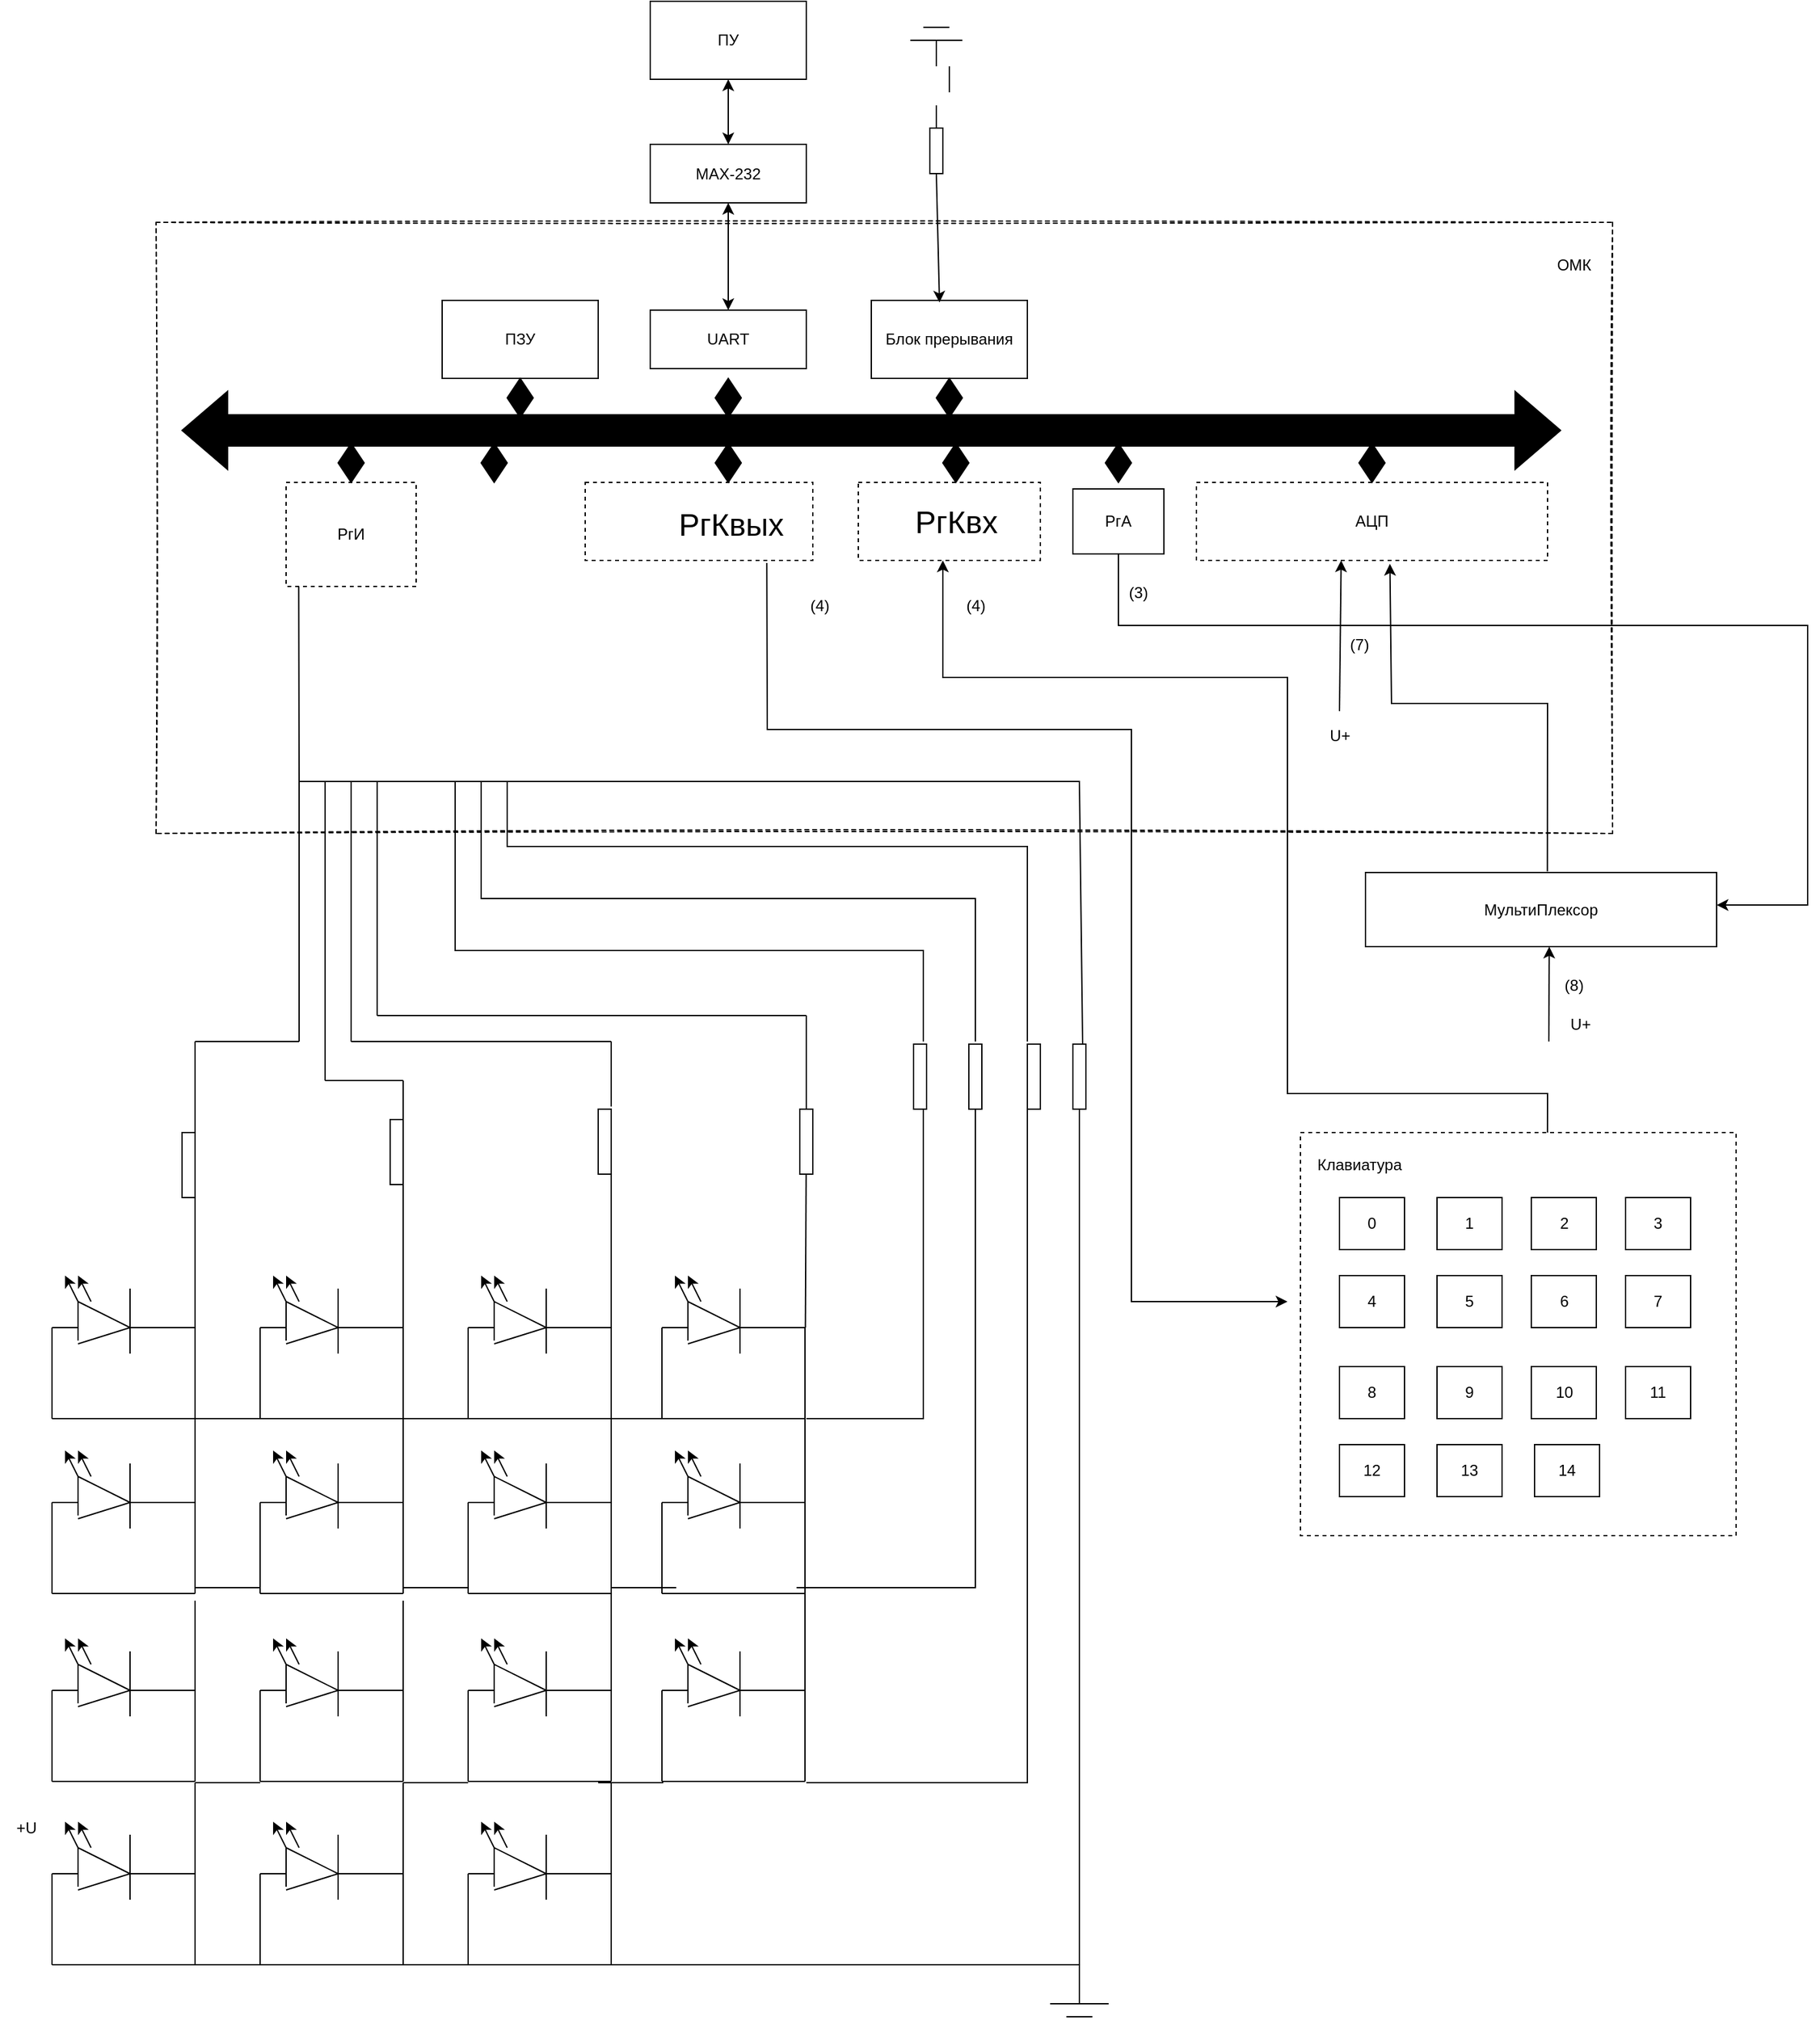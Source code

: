 <mxfile version="20.4.0" type="device"><diagram id="h39GpjRNHQYH7kOXmV49" name="Page-1"><mxGraphModel dx="848" dy="860" grid="1" gridSize="10" guides="1" tooltips="1" connect="1" arrows="1" fold="1" page="1" pageScale="1" pageWidth="1169" pageHeight="1654" math="0" shadow="0"><root><mxCell id="0"/><mxCell id="1" parent="0"/><mxCell id="NHmZhT6UkeQbkLfomHlH-4" value="" style="rounded=0;whiteSpace=wrap;html=1;fillColor=none;dashed=1;sketch=1;" parent="1" vertex="1"><mxGeometry x="130" y="250" width="1120" height="470" as="geometry"/></mxCell><mxCell id="EkOaZ8cpU7BkJh8dDPuE-17" value="АЦП" style="rounded=0;whiteSpace=wrap;html=1;fillColor=none;dashed=1;" parent="1" vertex="1"><mxGeometry x="930" y="450" width="270" height="60" as="geometry"/></mxCell><mxCell id="NHmZhT6UkeQbkLfomHlH-5" value="ОМК" style="text;html=1;align=center;verticalAlign=middle;resizable=0;points=[];autosize=1;strokeColor=none;fillColor=none;" parent="1" vertex="1"><mxGeometry x="1195" y="267.5" width="50" height="30" as="geometry"/></mxCell><mxCell id="NHmZhT6UkeQbkLfomHlH-6" value="" style="rounded=0;whiteSpace=wrap;html=1;dashed=1;fillColor=none;" parent="1" vertex="1"><mxGeometry x="1010" y="950" width="335" height="310" as="geometry"/></mxCell><mxCell id="NHmZhT6UkeQbkLfomHlH-7" value="Клавиатура&lt;br&gt;" style="text;html=1;align=center;verticalAlign=middle;resizable=0;points=[];autosize=1;strokeColor=none;fillColor=none;" parent="1" vertex="1"><mxGeometry x="1010" y="960" width="90" height="30" as="geometry"/></mxCell><mxCell id="NHmZhT6UkeQbkLfomHlH-8" value="" style="rounded=0;whiteSpace=wrap;html=1;dashed=1;fillColor=none;" parent="1" vertex="1"><mxGeometry x="460" y="450" width="175" height="60" as="geometry"/></mxCell><mxCell id="NHmZhT6UkeQbkLfomHlH-9" value="" style="rounded=0;whiteSpace=wrap;html=1;dashed=1;fillColor=none;" parent="1" vertex="1"><mxGeometry x="670" y="450" width="140" height="60" as="geometry"/></mxCell><mxCell id="NHmZhT6UkeQbkLfomHlH-10" value="&lt;p class=&quot;MsoNormal&quot;&gt;&lt;font style=&quot;font-size: 24px;&quot;&gt;РгКвых&lt;/font&gt;&lt;/p&gt;" style="text;whiteSpace=wrap;html=1;" parent="1" vertex="1"><mxGeometry x="530" y="450" width="50" height="60" as="geometry"/></mxCell><mxCell id="NHmZhT6UkeQbkLfomHlH-11" value="&lt;span style=&quot;text-align: left;&quot;&gt;РгКвх&lt;br&gt;&lt;br&gt;&lt;/span&gt;" style="text;html=1;align=center;verticalAlign=middle;resizable=0;points=[];autosize=1;strokeColor=none;fillColor=none;fontSize=24;" parent="1" vertex="1"><mxGeometry x="700" y="460" width="90" height="70" as="geometry"/></mxCell><mxCell id="EkOaZ8cpU7BkJh8dDPuE-11" value="" style="rhombus;whiteSpace=wrap;html=1;fillColor=#000000;" parent="1" vertex="1"><mxGeometry x="560" y="420" width="20" height="30" as="geometry"/></mxCell><mxCell id="EkOaZ8cpU7BkJh8dDPuE-12" value="" style="rhombus;whiteSpace=wrap;html=1;fillColor=#000000;" parent="1" vertex="1"><mxGeometry x="735" y="420" width="20" height="30" as="geometry"/></mxCell><mxCell id="eE98RxelRqCk0Ozt4YbO-1" value="" style="rounded=0;whiteSpace=wrap;html=1;fillColor=none;" parent="1" vertex="1"><mxGeometry x="350" y="310" width="120" height="60" as="geometry"/></mxCell><mxCell id="eE98RxelRqCk0Ozt4YbO-2" value="ПЗУ&lt;br&gt;" style="text;html=1;strokeColor=none;fillColor=none;align=center;verticalAlign=middle;whiteSpace=wrap;rounded=0;" parent="1" vertex="1"><mxGeometry x="380" y="325" width="60" height="30" as="geometry"/></mxCell><mxCell id="eE98RxelRqCk0Ozt4YbO-3" value="UART" style="rounded=0;whiteSpace=wrap;html=1;fillColor=none;" parent="1" vertex="1"><mxGeometry x="510" y="317.5" width="120" height="45" as="geometry"/></mxCell><mxCell id="eE98RxelRqCk0Ozt4YbO-4" value="" style="rhombus;whiteSpace=wrap;html=1;fillColor=#000000;" parent="1" vertex="1"><mxGeometry x="400" y="370" width="20" height="30" as="geometry"/></mxCell><mxCell id="eE98RxelRqCk0Ozt4YbO-5" value="" style="rhombus;whiteSpace=wrap;html=1;fillColor=#000000;" parent="1" vertex="1"><mxGeometry x="560" y="370" width="20" height="30" as="geometry"/></mxCell><mxCell id="eE98RxelRqCk0Ozt4YbO-6" value="РгИ" style="rounded=0;whiteSpace=wrap;html=1;fillColor=none;dashed=1;" parent="1" vertex="1"><mxGeometry x="230" y="450" width="100" height="80" as="geometry"/></mxCell><mxCell id="eE98RxelRqCk0Ozt4YbO-7" value="" style="rhombus;whiteSpace=wrap;html=1;fillColor=#000000;" parent="1" vertex="1"><mxGeometry x="270" y="420" width="20" height="30" as="geometry"/></mxCell><mxCell id="eE98RxelRqCk0Ozt4YbO-21" value="РгА" style="rounded=0;whiteSpace=wrap;html=1;fillColor=none;" parent="1" vertex="1"><mxGeometry x="835" y="455" width="70" height="50" as="geometry"/></mxCell><mxCell id="eE98RxelRqCk0Ozt4YbO-24" value="" style="rhombus;whiteSpace=wrap;html=1;fillColor=#000000;" parent="1" vertex="1"><mxGeometry x="860" y="420" width="20" height="30" as="geometry"/></mxCell><mxCell id="EkOaZ8cpU7BkJh8dDPuE-1" value="" style="html=1;shadow=0;dashed=0;align=center;verticalAlign=middle;shape=mxgraph.arrows2.twoWayArrow;dy=0.6;dx=35;fillColor=#000000;" parent="1" vertex="1"><mxGeometry x="150" y="380" width="1060" height="60" as="geometry"/></mxCell><mxCell id="eE98RxelRqCk0Ozt4YbO-35" value="ПУ" style="rounded=0;whiteSpace=wrap;html=1;fillColor=default;" parent="1" vertex="1"><mxGeometry x="510" y="80" width="120" height="60" as="geometry"/></mxCell><mxCell id="eE98RxelRqCk0Ozt4YbO-59" value="Блок прерывания" style="rounded=0;whiteSpace=wrap;html=1;fillColor=default;" parent="1" vertex="1"><mxGeometry x="680" y="310" width="120" height="60" as="geometry"/></mxCell><mxCell id="eE98RxelRqCk0Ozt4YbO-60" value="" style="rhombus;whiteSpace=wrap;html=1;fillColor=#000000;" parent="1" vertex="1"><mxGeometry x="730" y="370" width="20" height="30" as="geometry"/></mxCell><mxCell id="eE98RxelRqCk0Ozt4YbO-64" value="" style="endArrow=classic;html=1;rounded=0;entryX=0.437;entryY=0.028;entryDx=0;entryDy=0;entryPerimeter=0;exitX=1;exitY=0.5;exitDx=0;exitDy=0;" parent="1" source="eE98RxelRqCk0Ozt4YbO-69" target="eE98RxelRqCk0Ozt4YbO-59" edge="1"><mxGeometry width="50" height="50" relative="1" as="geometry"><mxPoint x="731.48" y="222.22" as="sourcePoint"/><mxPoint x="610" y="210" as="targetPoint"/></mxGeometry></mxCell><mxCell id="eE98RxelRqCk0Ozt4YbO-65" value="" style="endArrow=none;html=1;rounded=0;" parent="1" edge="1"><mxGeometry width="50" height="50" relative="1" as="geometry"><mxPoint x="750" y="110" as="sourcePoint"/><mxPoint x="710" y="110" as="targetPoint"/></mxGeometry></mxCell><mxCell id="eE98RxelRqCk0Ozt4YbO-66" value="" style="endArrow=none;html=1;rounded=0;" parent="1" edge="1"><mxGeometry width="50" height="50" relative="1" as="geometry"><mxPoint x="730" y="130" as="sourcePoint"/><mxPoint x="730" y="110" as="targetPoint"/></mxGeometry></mxCell><mxCell id="eE98RxelRqCk0Ozt4YbO-67" value="" style="endArrow=none;html=1;rounded=0;" parent="1" edge="1"><mxGeometry width="50" height="50" relative="1" as="geometry"><mxPoint x="740" y="150" as="sourcePoint"/><mxPoint x="740" y="130" as="targetPoint"/></mxGeometry></mxCell><mxCell id="eE98RxelRqCk0Ozt4YbO-68" value="" style="endArrow=none;html=1;rounded=0;" parent="1" edge="1"><mxGeometry width="50" height="50" relative="1" as="geometry"><mxPoint x="730" y="180" as="sourcePoint"/><mxPoint x="730" y="160" as="targetPoint"/></mxGeometry></mxCell><mxCell id="eE98RxelRqCk0Ozt4YbO-69" value="" style="rounded=0;whiteSpace=wrap;html=1;fillColor=default;rotation=90;" parent="1" vertex="1"><mxGeometry x="712.5" y="190" width="35" height="10" as="geometry"/></mxCell><mxCell id="4yM0zqSw6Fn8ezpT1Q4v-1" value="MAX-232" style="rounded=0;whiteSpace=wrap;html=1;fillColor=none;" parent="1" vertex="1"><mxGeometry x="510" y="190" width="120" height="45" as="geometry"/></mxCell><mxCell id="4yM0zqSw6Fn8ezpT1Q4v-3" value="" style="endArrow=classic;startArrow=classic;html=1;rounded=0;entryX=0.5;entryY=1;entryDx=0;entryDy=0;" parent="1" source="4yM0zqSw6Fn8ezpT1Q4v-1" target="eE98RxelRqCk0Ozt4YbO-35" edge="1"><mxGeometry width="50" height="50" relative="1" as="geometry"><mxPoint x="620" y="290" as="sourcePoint"/><mxPoint x="670" y="240" as="targetPoint"/></mxGeometry></mxCell><mxCell id="4yM0zqSw6Fn8ezpT1Q4v-4" value="" style="endArrow=classic;startArrow=classic;html=1;rounded=0;exitX=0.5;exitY=0;exitDx=0;exitDy=0;" parent="1" source="eE98RxelRqCk0Ozt4YbO-3" target="4yM0zqSw6Fn8ezpT1Q4v-1" edge="1"><mxGeometry width="50" height="50" relative="1" as="geometry"><mxPoint x="580" y="270" as="sourcePoint"/><mxPoint x="570" y="300" as="targetPoint"/></mxGeometry></mxCell><mxCell id="4yM0zqSw6Fn8ezpT1Q4v-5" value="0" style="rounded=0;whiteSpace=wrap;html=1;" parent="1" vertex="1"><mxGeometry x="1040" y="1000" width="50" height="40" as="geometry"/></mxCell><mxCell id="4yM0zqSw6Fn8ezpT1Q4v-6" value="1" style="rounded=0;whiteSpace=wrap;html=1;" parent="1" vertex="1"><mxGeometry x="1115" y="1000" width="50" height="40" as="geometry"/></mxCell><mxCell id="4yM0zqSw6Fn8ezpT1Q4v-7" value="2" style="rounded=0;whiteSpace=wrap;html=1;" parent="1" vertex="1"><mxGeometry x="1187.5" y="1000" width="50" height="40" as="geometry"/></mxCell><mxCell id="4yM0zqSw6Fn8ezpT1Q4v-8" value="3" style="rounded=0;whiteSpace=wrap;html=1;" parent="1" vertex="1"><mxGeometry x="1260" y="1000" width="50" height="40" as="geometry"/></mxCell><mxCell id="4yM0zqSw6Fn8ezpT1Q4v-9" value="4" style="rounded=0;whiteSpace=wrap;html=1;" parent="1" vertex="1"><mxGeometry x="1040" y="1060" width="50" height="40" as="geometry"/></mxCell><mxCell id="4yM0zqSw6Fn8ezpT1Q4v-10" value="5" style="rounded=0;whiteSpace=wrap;html=1;" parent="1" vertex="1"><mxGeometry x="1115" y="1060" width="50" height="40" as="geometry"/></mxCell><mxCell id="4yM0zqSw6Fn8ezpT1Q4v-11" value="6" style="rounded=0;whiteSpace=wrap;html=1;" parent="1" vertex="1"><mxGeometry x="1187.5" y="1060" width="50" height="40" as="geometry"/></mxCell><mxCell id="4yM0zqSw6Fn8ezpT1Q4v-12" value="7" style="rounded=0;whiteSpace=wrap;html=1;" parent="1" vertex="1"><mxGeometry x="1260" y="1060" width="50" height="40" as="geometry"/></mxCell><mxCell id="4yM0zqSw6Fn8ezpT1Q4v-13" value="8" style="rounded=0;whiteSpace=wrap;html=1;" parent="1" vertex="1"><mxGeometry x="1040" y="1130" width="50" height="40" as="geometry"/></mxCell><mxCell id="4yM0zqSw6Fn8ezpT1Q4v-14" value="9" style="rounded=0;whiteSpace=wrap;html=1;" parent="1" vertex="1"><mxGeometry x="1115" y="1130" width="50" height="40" as="geometry"/></mxCell><mxCell id="4yM0zqSw6Fn8ezpT1Q4v-15" value="10" style="rounded=0;whiteSpace=wrap;html=1;" parent="1" vertex="1"><mxGeometry x="1187.5" y="1130" width="50" height="40" as="geometry"/></mxCell><mxCell id="4yM0zqSw6Fn8ezpT1Q4v-16" value="11" style="rounded=0;whiteSpace=wrap;html=1;" parent="1" vertex="1"><mxGeometry x="1260" y="1130" width="50" height="40" as="geometry"/></mxCell><mxCell id="4yM0zqSw6Fn8ezpT1Q4v-17" value="12" style="rounded=0;whiteSpace=wrap;html=1;" parent="1" vertex="1"><mxGeometry x="1040" y="1190" width="50" height="40" as="geometry"/></mxCell><mxCell id="4yM0zqSw6Fn8ezpT1Q4v-18" value="13" style="rounded=0;whiteSpace=wrap;html=1;" parent="1" vertex="1"><mxGeometry x="1115" y="1190" width="50" height="40" as="geometry"/></mxCell><mxCell id="4yM0zqSw6Fn8ezpT1Q4v-19" value="14" style="rounded=0;whiteSpace=wrap;html=1;" parent="1" vertex="1"><mxGeometry x="1190" y="1190" width="50" height="40" as="geometry"/></mxCell><mxCell id="4yM0zqSw6Fn8ezpT1Q4v-113" value="+U&lt;br&gt;" style="text;html=1;align=center;verticalAlign=middle;resizable=0;points=[];autosize=1;strokeColor=none;fillColor=none;" parent="1" vertex="1"><mxGeometry x="10" y="1470" width="40" height="30" as="geometry"/></mxCell><mxCell id="4yM0zqSw6Fn8ezpT1Q4v-125" value="" style="endArrow=none;html=1;rounded=0;" parent="1" edge="1"><mxGeometry width="50" height="50" relative="1" as="geometry"><mxPoint x="390" y="1110.0" as="sourcePoint"/><mxPoint x="390" y="1080.0" as="targetPoint"/></mxGeometry></mxCell><mxCell id="4yM0zqSw6Fn8ezpT1Q4v-126" value="" style="endArrow=none;html=1;rounded=0;" parent="1" edge="1"><mxGeometry width="50" height="50" relative="1" as="geometry"><mxPoint x="430" y="1100.0" as="sourcePoint"/><mxPoint x="390" y="1080.0" as="targetPoint"/></mxGeometry></mxCell><mxCell id="4yM0zqSw6Fn8ezpT1Q4v-127" value="" style="endArrow=none;html=1;rounded=0;" parent="1" edge="1"><mxGeometry width="50" height="50" relative="1" as="geometry"><mxPoint x="430" y="1100.0" as="sourcePoint"/><mxPoint x="390" y="1112.5" as="targetPoint"/></mxGeometry></mxCell><mxCell id="4yM0zqSw6Fn8ezpT1Q4v-128" value="" style="endArrow=classic;html=1;rounded=0;" parent="1" edge="1"><mxGeometry width="50" height="50" relative="1" as="geometry"><mxPoint x="390" y="1080.0" as="sourcePoint"/><mxPoint x="380" y="1060.0" as="targetPoint"/><Array as="points"><mxPoint x="380" y="1060"/></Array></mxGeometry></mxCell><mxCell id="4yM0zqSw6Fn8ezpT1Q4v-129" value="" style="endArrow=classic;html=1;rounded=0;" parent="1" edge="1"><mxGeometry width="50" height="50" relative="1" as="geometry"><mxPoint x="400" y="1080.0" as="sourcePoint"/><mxPoint x="390" y="1060.0" as="targetPoint"/></mxGeometry></mxCell><mxCell id="4yM0zqSw6Fn8ezpT1Q4v-130" value="" style="endArrow=none;html=1;rounded=0;" parent="1" edge="1"><mxGeometry width="50" height="50" relative="1" as="geometry"><mxPoint x="430" y="1120.0" as="sourcePoint"/><mxPoint x="430" y="1070.0" as="targetPoint"/></mxGeometry></mxCell><mxCell id="4yM0zqSw6Fn8ezpT1Q4v-241" value="" style="endArrow=none;html=1;rounded=0;" parent="1" edge="1"><mxGeometry width="50" height="50" relative="1" as="geometry"><mxPoint x="370" y="1100" as="sourcePoint"/><mxPoint x="390" y="1100" as="targetPoint"/></mxGeometry></mxCell><mxCell id="4yM0zqSw6Fn8ezpT1Q4v-242" value="" style="endArrow=none;html=1;rounded=0;" parent="1" edge="1"><mxGeometry width="50" height="50" relative="1" as="geometry"><mxPoint x="430" y="1100" as="sourcePoint"/><mxPoint x="480" y="1100" as="targetPoint"/></mxGeometry></mxCell><mxCell id="4yM0zqSw6Fn8ezpT1Q4v-243" value="" style="endArrow=none;html=1;rounded=0;" parent="1" edge="1"><mxGeometry width="50" height="50" relative="1" as="geometry"><mxPoint x="370" y="1170" as="sourcePoint"/><mxPoint x="370" y="1100" as="targetPoint"/></mxGeometry></mxCell><mxCell id="4yM0zqSw6Fn8ezpT1Q4v-244" value="" style="endArrow=none;html=1;rounded=0;" parent="1" edge="1"><mxGeometry width="50" height="50" relative="1" as="geometry"><mxPoint x="480" y="1170" as="sourcePoint"/><mxPoint x="480" y="1100" as="targetPoint"/></mxGeometry></mxCell><mxCell id="4yM0zqSw6Fn8ezpT1Q4v-245" value="" style="endArrow=none;html=1;rounded=0;" parent="1" edge="1"><mxGeometry width="50" height="50" relative="1" as="geometry"><mxPoint x="370" y="1170" as="sourcePoint"/><mxPoint x="480" y="1170" as="targetPoint"/></mxGeometry></mxCell><mxCell id="4yM0zqSw6Fn8ezpT1Q4v-263" value="" style="endArrow=none;html=1;rounded=0;" parent="1" edge="1"><mxGeometry width="50" height="50" relative="1" as="geometry"><mxPoint x="230" y="1110.0" as="sourcePoint"/><mxPoint x="230" y="1080.0" as="targetPoint"/></mxGeometry></mxCell><mxCell id="4yM0zqSw6Fn8ezpT1Q4v-264" value="" style="endArrow=none;html=1;rounded=0;" parent="1" edge="1"><mxGeometry width="50" height="50" relative="1" as="geometry"><mxPoint x="270" y="1100.0" as="sourcePoint"/><mxPoint x="230" y="1080.0" as="targetPoint"/></mxGeometry></mxCell><mxCell id="4yM0zqSw6Fn8ezpT1Q4v-265" value="" style="endArrow=none;html=1;rounded=0;" parent="1" edge="1"><mxGeometry width="50" height="50" relative="1" as="geometry"><mxPoint x="270" y="1100.0" as="sourcePoint"/><mxPoint x="230" y="1112.5" as="targetPoint"/></mxGeometry></mxCell><mxCell id="4yM0zqSw6Fn8ezpT1Q4v-266" value="" style="endArrow=classic;html=1;rounded=0;" parent="1" edge="1"><mxGeometry width="50" height="50" relative="1" as="geometry"><mxPoint x="230" y="1080.0" as="sourcePoint"/><mxPoint x="220" y="1060.0" as="targetPoint"/><Array as="points"><mxPoint x="220" y="1060"/></Array></mxGeometry></mxCell><mxCell id="4yM0zqSw6Fn8ezpT1Q4v-267" value="" style="endArrow=classic;html=1;rounded=0;" parent="1" edge="1"><mxGeometry width="50" height="50" relative="1" as="geometry"><mxPoint x="240" y="1080.0" as="sourcePoint"/><mxPoint x="230" y="1060.0" as="targetPoint"/></mxGeometry></mxCell><mxCell id="4yM0zqSw6Fn8ezpT1Q4v-268" value="" style="endArrow=none;html=1;rounded=0;" parent="1" edge="1"><mxGeometry width="50" height="50" relative="1" as="geometry"><mxPoint x="270" y="1120.0" as="sourcePoint"/><mxPoint x="270" y="1070.0" as="targetPoint"/></mxGeometry></mxCell><mxCell id="4yM0zqSw6Fn8ezpT1Q4v-269" value="" style="endArrow=none;html=1;rounded=0;" parent="1" edge="1"><mxGeometry width="50" height="50" relative="1" as="geometry"><mxPoint x="210" y="1100" as="sourcePoint"/><mxPoint x="230" y="1100" as="targetPoint"/></mxGeometry></mxCell><mxCell id="4yM0zqSw6Fn8ezpT1Q4v-270" value="" style="endArrow=none;html=1;rounded=0;" parent="1" edge="1"><mxGeometry width="50" height="50" relative="1" as="geometry"><mxPoint x="270" y="1100" as="sourcePoint"/><mxPoint x="320" y="1100" as="targetPoint"/></mxGeometry></mxCell><mxCell id="4yM0zqSw6Fn8ezpT1Q4v-271" value="" style="endArrow=none;html=1;rounded=0;" parent="1" edge="1"><mxGeometry width="50" height="50" relative="1" as="geometry"><mxPoint x="210" y="1170" as="sourcePoint"/><mxPoint x="210" y="1100" as="targetPoint"/></mxGeometry></mxCell><mxCell id="4yM0zqSw6Fn8ezpT1Q4v-272" value="" style="endArrow=none;html=1;rounded=0;" parent="1" edge="1"><mxGeometry width="50" height="50" relative="1" as="geometry"><mxPoint x="320" y="1170" as="sourcePoint"/><mxPoint x="320" y="1100" as="targetPoint"/></mxGeometry></mxCell><mxCell id="4yM0zqSw6Fn8ezpT1Q4v-273" value="" style="endArrow=none;html=1;rounded=0;" parent="1" edge="1"><mxGeometry width="50" height="50" relative="1" as="geometry"><mxPoint x="210" y="1170" as="sourcePoint"/><mxPoint x="320" y="1170" as="targetPoint"/></mxGeometry></mxCell><mxCell id="4yM0zqSw6Fn8ezpT1Q4v-274" value="" style="endArrow=none;html=1;rounded=0;" parent="1" edge="1"><mxGeometry width="50" height="50" relative="1" as="geometry"><mxPoint x="70" y="1110.0" as="sourcePoint"/><mxPoint x="70" y="1080.0" as="targetPoint"/></mxGeometry></mxCell><mxCell id="4yM0zqSw6Fn8ezpT1Q4v-275" value="" style="endArrow=none;html=1;rounded=0;" parent="1" edge="1"><mxGeometry width="50" height="50" relative="1" as="geometry"><mxPoint x="110" y="1100.0" as="sourcePoint"/><mxPoint x="70" y="1080.0" as="targetPoint"/></mxGeometry></mxCell><mxCell id="4yM0zqSw6Fn8ezpT1Q4v-276" value="" style="endArrow=none;html=1;rounded=0;" parent="1" edge="1"><mxGeometry width="50" height="50" relative="1" as="geometry"><mxPoint x="110" y="1100.0" as="sourcePoint"/><mxPoint x="70" y="1112.5" as="targetPoint"/></mxGeometry></mxCell><mxCell id="4yM0zqSw6Fn8ezpT1Q4v-277" value="" style="endArrow=classic;html=1;rounded=0;" parent="1" edge="1"><mxGeometry width="50" height="50" relative="1" as="geometry"><mxPoint x="70" y="1080.0" as="sourcePoint"/><mxPoint x="60" y="1060.0" as="targetPoint"/><Array as="points"><mxPoint x="60" y="1060"/></Array></mxGeometry></mxCell><mxCell id="4yM0zqSw6Fn8ezpT1Q4v-278" value="" style="endArrow=classic;html=1;rounded=0;" parent="1" edge="1"><mxGeometry width="50" height="50" relative="1" as="geometry"><mxPoint x="80" y="1080.0" as="sourcePoint"/><mxPoint x="70" y="1060.0" as="targetPoint"/></mxGeometry></mxCell><mxCell id="4yM0zqSw6Fn8ezpT1Q4v-279" value="" style="endArrow=none;html=1;rounded=0;" parent="1" edge="1"><mxGeometry width="50" height="50" relative="1" as="geometry"><mxPoint x="110" y="1120.0" as="sourcePoint"/><mxPoint x="110" y="1070.0" as="targetPoint"/></mxGeometry></mxCell><mxCell id="4yM0zqSw6Fn8ezpT1Q4v-280" value="" style="endArrow=none;html=1;rounded=0;" parent="1" edge="1"><mxGeometry width="50" height="50" relative="1" as="geometry"><mxPoint x="50" y="1100" as="sourcePoint"/><mxPoint x="70" y="1100" as="targetPoint"/></mxGeometry></mxCell><mxCell id="4yM0zqSw6Fn8ezpT1Q4v-281" value="" style="endArrow=none;html=1;rounded=0;" parent="1" edge="1"><mxGeometry width="50" height="50" relative="1" as="geometry"><mxPoint x="110" y="1100" as="sourcePoint"/><mxPoint x="160" y="1100" as="targetPoint"/></mxGeometry></mxCell><mxCell id="4yM0zqSw6Fn8ezpT1Q4v-282" value="" style="endArrow=none;html=1;rounded=0;" parent="1" edge="1"><mxGeometry width="50" height="50" relative="1" as="geometry"><mxPoint x="50" y="1170" as="sourcePoint"/><mxPoint x="50" y="1100" as="targetPoint"/></mxGeometry></mxCell><mxCell id="4yM0zqSw6Fn8ezpT1Q4v-283" value="" style="endArrow=none;html=1;rounded=0;" parent="1" edge="1"><mxGeometry width="50" height="50" relative="1" as="geometry"><mxPoint x="160" y="1170" as="sourcePoint"/><mxPoint x="160" y="1100" as="targetPoint"/></mxGeometry></mxCell><mxCell id="4yM0zqSw6Fn8ezpT1Q4v-284" value="" style="endArrow=none;html=1;rounded=0;" parent="1" edge="1"><mxGeometry width="50" height="50" relative="1" as="geometry"><mxPoint x="50" y="1170" as="sourcePoint"/><mxPoint x="160" y="1170" as="targetPoint"/></mxGeometry></mxCell><mxCell id="4yM0zqSw6Fn8ezpT1Q4v-285" value="" style="endArrow=none;html=1;rounded=0;" parent="1" edge="1"><mxGeometry width="50" height="50" relative="1" as="geometry"><mxPoint x="539" y="1110.0" as="sourcePoint"/><mxPoint x="539" y="1080.0" as="targetPoint"/></mxGeometry></mxCell><mxCell id="4yM0zqSw6Fn8ezpT1Q4v-286" value="" style="endArrow=none;html=1;rounded=0;" parent="1" edge="1"><mxGeometry width="50" height="50" relative="1" as="geometry"><mxPoint x="579" y="1100.0" as="sourcePoint"/><mxPoint x="539" y="1080.0" as="targetPoint"/></mxGeometry></mxCell><mxCell id="4yM0zqSw6Fn8ezpT1Q4v-287" value="" style="endArrow=none;html=1;rounded=0;" parent="1" edge="1"><mxGeometry width="50" height="50" relative="1" as="geometry"><mxPoint x="579" y="1100.0" as="sourcePoint"/><mxPoint x="539" y="1112.5" as="targetPoint"/></mxGeometry></mxCell><mxCell id="4yM0zqSw6Fn8ezpT1Q4v-288" value="" style="endArrow=classic;html=1;rounded=0;" parent="1" edge="1"><mxGeometry width="50" height="50" relative="1" as="geometry"><mxPoint x="539" y="1080.0" as="sourcePoint"/><mxPoint x="529" y="1060.0" as="targetPoint"/><Array as="points"><mxPoint x="529" y="1060"/></Array></mxGeometry></mxCell><mxCell id="4yM0zqSw6Fn8ezpT1Q4v-289" value="" style="endArrow=classic;html=1;rounded=0;" parent="1" edge="1"><mxGeometry width="50" height="50" relative="1" as="geometry"><mxPoint x="549" y="1080.0" as="sourcePoint"/><mxPoint x="539" y="1060.0" as="targetPoint"/></mxGeometry></mxCell><mxCell id="4yM0zqSw6Fn8ezpT1Q4v-290" value="" style="endArrow=none;html=1;rounded=0;" parent="1" edge="1"><mxGeometry width="50" height="50" relative="1" as="geometry"><mxPoint x="579" y="1120.0" as="sourcePoint"/><mxPoint x="579" y="1070.0" as="targetPoint"/></mxGeometry></mxCell><mxCell id="4yM0zqSw6Fn8ezpT1Q4v-291" value="" style="endArrow=none;html=1;rounded=0;" parent="1" edge="1"><mxGeometry width="50" height="50" relative="1" as="geometry"><mxPoint x="519" y="1100" as="sourcePoint"/><mxPoint x="539" y="1100" as="targetPoint"/></mxGeometry></mxCell><mxCell id="4yM0zqSw6Fn8ezpT1Q4v-292" value="" style="endArrow=none;html=1;rounded=0;" parent="1" edge="1"><mxGeometry width="50" height="50" relative="1" as="geometry"><mxPoint x="579" y="1100" as="sourcePoint"/><mxPoint x="629" y="1100" as="targetPoint"/></mxGeometry></mxCell><mxCell id="4yM0zqSw6Fn8ezpT1Q4v-293" value="" style="endArrow=none;html=1;rounded=0;" parent="1" edge="1"><mxGeometry width="50" height="50" relative="1" as="geometry"><mxPoint x="519" y="1170" as="sourcePoint"/><mxPoint x="519" y="1100" as="targetPoint"/></mxGeometry></mxCell><mxCell id="4yM0zqSw6Fn8ezpT1Q4v-294" value="" style="endArrow=none;html=1;rounded=0;" parent="1" edge="1"><mxGeometry width="50" height="50" relative="1" as="geometry"><mxPoint x="629" y="1170" as="sourcePoint"/><mxPoint x="629" y="1100" as="targetPoint"/></mxGeometry></mxCell><mxCell id="4yM0zqSw6Fn8ezpT1Q4v-295" value="" style="endArrow=none;html=1;rounded=0;" parent="1" edge="1"><mxGeometry width="50" height="50" relative="1" as="geometry"><mxPoint x="519" y="1170" as="sourcePoint"/><mxPoint x="629" y="1170" as="targetPoint"/></mxGeometry></mxCell><mxCell id="4yM0zqSw6Fn8ezpT1Q4v-296" value="" style="endArrow=none;html=1;rounded=0;" parent="1" edge="1"><mxGeometry width="50" height="50" relative="1" as="geometry"><mxPoint x="390" y="1244.5" as="sourcePoint"/><mxPoint x="390" y="1214.5" as="targetPoint"/></mxGeometry></mxCell><mxCell id="4yM0zqSw6Fn8ezpT1Q4v-297" value="" style="endArrow=none;html=1;rounded=0;" parent="1" edge="1"><mxGeometry width="50" height="50" relative="1" as="geometry"><mxPoint x="430" y="1234.5" as="sourcePoint"/><mxPoint x="390" y="1214.5" as="targetPoint"/></mxGeometry></mxCell><mxCell id="4yM0zqSw6Fn8ezpT1Q4v-298" value="" style="endArrow=none;html=1;rounded=0;" parent="1" edge="1"><mxGeometry width="50" height="50" relative="1" as="geometry"><mxPoint x="430" y="1234.5" as="sourcePoint"/><mxPoint x="390" y="1247.0" as="targetPoint"/></mxGeometry></mxCell><mxCell id="4yM0zqSw6Fn8ezpT1Q4v-299" value="" style="endArrow=classic;html=1;rounded=0;" parent="1" edge="1"><mxGeometry width="50" height="50" relative="1" as="geometry"><mxPoint x="390" y="1214.5" as="sourcePoint"/><mxPoint x="380" y="1194.5" as="targetPoint"/><Array as="points"><mxPoint x="380" y="1194.5"/></Array></mxGeometry></mxCell><mxCell id="4yM0zqSw6Fn8ezpT1Q4v-300" value="" style="endArrow=classic;html=1;rounded=0;" parent="1" edge="1"><mxGeometry width="50" height="50" relative="1" as="geometry"><mxPoint x="400" y="1214.5" as="sourcePoint"/><mxPoint x="390" y="1194.5" as="targetPoint"/></mxGeometry></mxCell><mxCell id="4yM0zqSw6Fn8ezpT1Q4v-301" value="" style="endArrow=none;html=1;rounded=0;" parent="1" edge="1"><mxGeometry width="50" height="50" relative="1" as="geometry"><mxPoint x="430" y="1254.5" as="sourcePoint"/><mxPoint x="430" y="1204.5" as="targetPoint"/></mxGeometry></mxCell><mxCell id="4yM0zqSw6Fn8ezpT1Q4v-302" value="" style="endArrow=none;html=1;rounded=0;" parent="1" edge="1"><mxGeometry width="50" height="50" relative="1" as="geometry"><mxPoint x="370" y="1234.5" as="sourcePoint"/><mxPoint x="390" y="1234.5" as="targetPoint"/></mxGeometry></mxCell><mxCell id="4yM0zqSw6Fn8ezpT1Q4v-303" value="" style="endArrow=none;html=1;rounded=0;" parent="1" edge="1"><mxGeometry width="50" height="50" relative="1" as="geometry"><mxPoint x="430" y="1234.5" as="sourcePoint"/><mxPoint x="480" y="1234.5" as="targetPoint"/></mxGeometry></mxCell><mxCell id="4yM0zqSw6Fn8ezpT1Q4v-304" value="" style="endArrow=none;html=1;rounded=0;" parent="1" edge="1"><mxGeometry width="50" height="50" relative="1" as="geometry"><mxPoint x="370" y="1304.5" as="sourcePoint"/><mxPoint x="370" y="1234.5" as="targetPoint"/></mxGeometry></mxCell><mxCell id="4yM0zqSw6Fn8ezpT1Q4v-305" value="" style="endArrow=none;html=1;rounded=0;" parent="1" edge="1"><mxGeometry width="50" height="50" relative="1" as="geometry"><mxPoint x="480" y="1304.5" as="sourcePoint"/><mxPoint x="480" y="1234.5" as="targetPoint"/></mxGeometry></mxCell><mxCell id="4yM0zqSw6Fn8ezpT1Q4v-306" value="" style="endArrow=none;html=1;rounded=0;" parent="1" edge="1"><mxGeometry width="50" height="50" relative="1" as="geometry"><mxPoint x="370" y="1304.5" as="sourcePoint"/><mxPoint x="480" y="1304.5" as="targetPoint"/></mxGeometry></mxCell><mxCell id="4yM0zqSw6Fn8ezpT1Q4v-307" value="" style="endArrow=none;html=1;rounded=0;" parent="1" edge="1"><mxGeometry width="50" height="50" relative="1" as="geometry"><mxPoint x="230" y="1244.5" as="sourcePoint"/><mxPoint x="230" y="1214.5" as="targetPoint"/></mxGeometry></mxCell><mxCell id="4yM0zqSw6Fn8ezpT1Q4v-308" value="" style="endArrow=none;html=1;rounded=0;" parent="1" edge="1"><mxGeometry width="50" height="50" relative="1" as="geometry"><mxPoint x="270" y="1234.5" as="sourcePoint"/><mxPoint x="230" y="1214.5" as="targetPoint"/></mxGeometry></mxCell><mxCell id="4yM0zqSw6Fn8ezpT1Q4v-309" value="" style="endArrow=none;html=1;rounded=0;" parent="1" edge="1"><mxGeometry width="50" height="50" relative="1" as="geometry"><mxPoint x="270" y="1234.5" as="sourcePoint"/><mxPoint x="230" y="1247.0" as="targetPoint"/></mxGeometry></mxCell><mxCell id="4yM0zqSw6Fn8ezpT1Q4v-310" value="" style="endArrow=classic;html=1;rounded=0;" parent="1" edge="1"><mxGeometry width="50" height="50" relative="1" as="geometry"><mxPoint x="230" y="1214.5" as="sourcePoint"/><mxPoint x="220" y="1194.5" as="targetPoint"/><Array as="points"><mxPoint x="220" y="1194.5"/></Array></mxGeometry></mxCell><mxCell id="4yM0zqSw6Fn8ezpT1Q4v-311" value="" style="endArrow=classic;html=1;rounded=0;" parent="1" edge="1"><mxGeometry width="50" height="50" relative="1" as="geometry"><mxPoint x="240" y="1214.5" as="sourcePoint"/><mxPoint x="230" y="1194.5" as="targetPoint"/></mxGeometry></mxCell><mxCell id="4yM0zqSw6Fn8ezpT1Q4v-312" value="" style="endArrow=none;html=1;rounded=0;" parent="1" edge="1"><mxGeometry width="50" height="50" relative="1" as="geometry"><mxPoint x="270" y="1254.5" as="sourcePoint"/><mxPoint x="270" y="1204.5" as="targetPoint"/></mxGeometry></mxCell><mxCell id="4yM0zqSw6Fn8ezpT1Q4v-313" value="" style="endArrow=none;html=1;rounded=0;" parent="1" edge="1"><mxGeometry width="50" height="50" relative="1" as="geometry"><mxPoint x="210" y="1234.5" as="sourcePoint"/><mxPoint x="230" y="1234.5" as="targetPoint"/></mxGeometry></mxCell><mxCell id="4yM0zqSw6Fn8ezpT1Q4v-314" value="" style="endArrow=none;html=1;rounded=0;" parent="1" edge="1"><mxGeometry width="50" height="50" relative="1" as="geometry"><mxPoint x="270" y="1234.5" as="sourcePoint"/><mxPoint x="320" y="1234.5" as="targetPoint"/></mxGeometry></mxCell><mxCell id="4yM0zqSw6Fn8ezpT1Q4v-315" value="" style="endArrow=none;html=1;rounded=0;" parent="1" edge="1"><mxGeometry width="50" height="50" relative="1" as="geometry"><mxPoint x="210" y="1304.5" as="sourcePoint"/><mxPoint x="210" y="1234.5" as="targetPoint"/></mxGeometry></mxCell><mxCell id="4yM0zqSw6Fn8ezpT1Q4v-316" value="" style="endArrow=none;html=1;rounded=0;" parent="1" edge="1"><mxGeometry width="50" height="50" relative="1" as="geometry"><mxPoint x="320" y="1304.5" as="sourcePoint"/><mxPoint x="320" y="1234.5" as="targetPoint"/></mxGeometry></mxCell><mxCell id="4yM0zqSw6Fn8ezpT1Q4v-317" value="" style="endArrow=none;html=1;rounded=0;" parent="1" edge="1"><mxGeometry width="50" height="50" relative="1" as="geometry"><mxPoint x="210" y="1304.5" as="sourcePoint"/><mxPoint x="320" y="1304.5" as="targetPoint"/></mxGeometry></mxCell><mxCell id="4yM0zqSw6Fn8ezpT1Q4v-318" value="" style="endArrow=none;html=1;rounded=0;" parent="1" edge="1"><mxGeometry width="50" height="50" relative="1" as="geometry"><mxPoint x="70" y="1244.5" as="sourcePoint"/><mxPoint x="70" y="1214.5" as="targetPoint"/></mxGeometry></mxCell><mxCell id="4yM0zqSw6Fn8ezpT1Q4v-319" value="" style="endArrow=none;html=1;rounded=0;" parent="1" edge="1"><mxGeometry width="50" height="50" relative="1" as="geometry"><mxPoint x="110" y="1234.5" as="sourcePoint"/><mxPoint x="70" y="1214.5" as="targetPoint"/></mxGeometry></mxCell><mxCell id="4yM0zqSw6Fn8ezpT1Q4v-320" value="" style="endArrow=none;html=1;rounded=0;" parent="1" edge="1"><mxGeometry width="50" height="50" relative="1" as="geometry"><mxPoint x="110" y="1234.5" as="sourcePoint"/><mxPoint x="70" y="1247.0" as="targetPoint"/></mxGeometry></mxCell><mxCell id="4yM0zqSw6Fn8ezpT1Q4v-321" value="" style="endArrow=classic;html=1;rounded=0;" parent="1" edge="1"><mxGeometry width="50" height="50" relative="1" as="geometry"><mxPoint x="70" y="1214.5" as="sourcePoint"/><mxPoint x="60" y="1194.5" as="targetPoint"/><Array as="points"><mxPoint x="60" y="1194.5"/></Array></mxGeometry></mxCell><mxCell id="4yM0zqSw6Fn8ezpT1Q4v-322" value="" style="endArrow=classic;html=1;rounded=0;" parent="1" edge="1"><mxGeometry width="50" height="50" relative="1" as="geometry"><mxPoint x="80" y="1214.5" as="sourcePoint"/><mxPoint x="70" y="1194.5" as="targetPoint"/></mxGeometry></mxCell><mxCell id="4yM0zqSw6Fn8ezpT1Q4v-323" value="" style="endArrow=none;html=1;rounded=0;" parent="1" edge="1"><mxGeometry width="50" height="50" relative="1" as="geometry"><mxPoint x="110" y="1254.5" as="sourcePoint"/><mxPoint x="110" y="1204.5" as="targetPoint"/></mxGeometry></mxCell><mxCell id="4yM0zqSw6Fn8ezpT1Q4v-324" value="" style="endArrow=none;html=1;rounded=0;" parent="1" edge="1"><mxGeometry width="50" height="50" relative="1" as="geometry"><mxPoint x="50" y="1234.5" as="sourcePoint"/><mxPoint x="70" y="1234.5" as="targetPoint"/></mxGeometry></mxCell><mxCell id="4yM0zqSw6Fn8ezpT1Q4v-325" value="" style="endArrow=none;html=1;rounded=0;" parent="1" edge="1"><mxGeometry width="50" height="50" relative="1" as="geometry"><mxPoint x="110" y="1234.5" as="sourcePoint"/><mxPoint x="160" y="1234.5" as="targetPoint"/></mxGeometry></mxCell><mxCell id="4yM0zqSw6Fn8ezpT1Q4v-326" value="" style="endArrow=none;html=1;rounded=0;" parent="1" edge="1"><mxGeometry width="50" height="50" relative="1" as="geometry"><mxPoint x="50" y="1304.5" as="sourcePoint"/><mxPoint x="50" y="1234.5" as="targetPoint"/></mxGeometry></mxCell><mxCell id="4yM0zqSw6Fn8ezpT1Q4v-327" value="" style="endArrow=none;html=1;rounded=0;" parent="1" edge="1"><mxGeometry width="50" height="50" relative="1" as="geometry"><mxPoint x="160" y="1304.5" as="sourcePoint"/><mxPoint x="160" y="1234.5" as="targetPoint"/></mxGeometry></mxCell><mxCell id="4yM0zqSw6Fn8ezpT1Q4v-328" value="" style="endArrow=none;html=1;rounded=0;" parent="1" edge="1"><mxGeometry width="50" height="50" relative="1" as="geometry"><mxPoint x="50" y="1304.5" as="sourcePoint"/><mxPoint x="160" y="1304.5" as="targetPoint"/></mxGeometry></mxCell><mxCell id="4yM0zqSw6Fn8ezpT1Q4v-329" value="" style="endArrow=none;html=1;rounded=0;" parent="1" edge="1"><mxGeometry width="50" height="50" relative="1" as="geometry"><mxPoint x="539" y="1244.5" as="sourcePoint"/><mxPoint x="539" y="1214.5" as="targetPoint"/></mxGeometry></mxCell><mxCell id="4yM0zqSw6Fn8ezpT1Q4v-330" value="" style="endArrow=none;html=1;rounded=0;" parent="1" edge="1"><mxGeometry width="50" height="50" relative="1" as="geometry"><mxPoint x="579" y="1234.5" as="sourcePoint"/><mxPoint x="539" y="1214.5" as="targetPoint"/></mxGeometry></mxCell><mxCell id="4yM0zqSw6Fn8ezpT1Q4v-331" value="" style="endArrow=none;html=1;rounded=0;" parent="1" edge="1"><mxGeometry width="50" height="50" relative="1" as="geometry"><mxPoint x="579" y="1234.5" as="sourcePoint"/><mxPoint x="539" y="1247.0" as="targetPoint"/></mxGeometry></mxCell><mxCell id="4yM0zqSw6Fn8ezpT1Q4v-332" value="" style="endArrow=classic;html=1;rounded=0;" parent="1" edge="1"><mxGeometry width="50" height="50" relative="1" as="geometry"><mxPoint x="539" y="1214.5" as="sourcePoint"/><mxPoint x="529" y="1194.5" as="targetPoint"/><Array as="points"><mxPoint x="529" y="1194.5"/></Array></mxGeometry></mxCell><mxCell id="4yM0zqSw6Fn8ezpT1Q4v-333" value="" style="endArrow=classic;html=1;rounded=0;" parent="1" edge="1"><mxGeometry width="50" height="50" relative="1" as="geometry"><mxPoint x="549" y="1214.5" as="sourcePoint"/><mxPoint x="539" y="1194.5" as="targetPoint"/></mxGeometry></mxCell><mxCell id="4yM0zqSw6Fn8ezpT1Q4v-334" value="" style="endArrow=none;html=1;rounded=0;" parent="1" edge="1"><mxGeometry width="50" height="50" relative="1" as="geometry"><mxPoint x="579" y="1254.5" as="sourcePoint"/><mxPoint x="579" y="1204.5" as="targetPoint"/></mxGeometry></mxCell><mxCell id="4yM0zqSw6Fn8ezpT1Q4v-335" value="" style="endArrow=none;html=1;rounded=0;" parent="1" edge="1"><mxGeometry width="50" height="50" relative="1" as="geometry"><mxPoint x="519" y="1234.5" as="sourcePoint"/><mxPoint x="539" y="1234.5" as="targetPoint"/></mxGeometry></mxCell><mxCell id="4yM0zqSw6Fn8ezpT1Q4v-336" value="" style="endArrow=none;html=1;rounded=0;" parent="1" edge="1"><mxGeometry width="50" height="50" relative="1" as="geometry"><mxPoint x="579" y="1234.5" as="sourcePoint"/><mxPoint x="629" y="1234.5" as="targetPoint"/></mxGeometry></mxCell><mxCell id="4yM0zqSw6Fn8ezpT1Q4v-337" value="" style="endArrow=none;html=1;rounded=0;" parent="1" edge="1"><mxGeometry width="50" height="50" relative="1" as="geometry"><mxPoint x="519" y="1304.5" as="sourcePoint"/><mxPoint x="519" y="1234.5" as="targetPoint"/></mxGeometry></mxCell><mxCell id="4yM0zqSw6Fn8ezpT1Q4v-338" value="" style="endArrow=none;html=1;rounded=0;" parent="1" edge="1"><mxGeometry width="50" height="50" relative="1" as="geometry"><mxPoint x="629" y="1304.5" as="sourcePoint"/><mxPoint x="629" y="1234.5" as="targetPoint"/></mxGeometry></mxCell><mxCell id="4yM0zqSw6Fn8ezpT1Q4v-339" value="" style="endArrow=none;html=1;rounded=0;" parent="1" edge="1"><mxGeometry width="50" height="50" relative="1" as="geometry"><mxPoint x="519" y="1304.5" as="sourcePoint"/><mxPoint x="629" y="1304.5" as="targetPoint"/></mxGeometry></mxCell><mxCell id="4yM0zqSw6Fn8ezpT1Q4v-340" value="" style="endArrow=none;html=1;rounded=0;" parent="1" edge="1"><mxGeometry width="50" height="50" relative="1" as="geometry"><mxPoint x="390" y="1389.0" as="sourcePoint"/><mxPoint x="390" y="1359.0" as="targetPoint"/></mxGeometry></mxCell><mxCell id="4yM0zqSw6Fn8ezpT1Q4v-341" value="" style="endArrow=none;html=1;rounded=0;" parent="1" edge="1"><mxGeometry width="50" height="50" relative="1" as="geometry"><mxPoint x="430" y="1379.0" as="sourcePoint"/><mxPoint x="390" y="1359.0" as="targetPoint"/></mxGeometry></mxCell><mxCell id="4yM0zqSw6Fn8ezpT1Q4v-342" value="" style="endArrow=none;html=1;rounded=0;" parent="1" edge="1"><mxGeometry width="50" height="50" relative="1" as="geometry"><mxPoint x="430" y="1379.0" as="sourcePoint"/><mxPoint x="390" y="1391.5" as="targetPoint"/></mxGeometry></mxCell><mxCell id="4yM0zqSw6Fn8ezpT1Q4v-343" value="" style="endArrow=classic;html=1;rounded=0;" parent="1" edge="1"><mxGeometry width="50" height="50" relative="1" as="geometry"><mxPoint x="390" y="1359.0" as="sourcePoint"/><mxPoint x="380" y="1339.0" as="targetPoint"/><Array as="points"><mxPoint x="380" y="1339"/></Array></mxGeometry></mxCell><mxCell id="4yM0zqSw6Fn8ezpT1Q4v-344" value="" style="endArrow=classic;html=1;rounded=0;" parent="1" edge="1"><mxGeometry width="50" height="50" relative="1" as="geometry"><mxPoint x="400" y="1359.0" as="sourcePoint"/><mxPoint x="390" y="1339.0" as="targetPoint"/></mxGeometry></mxCell><mxCell id="4yM0zqSw6Fn8ezpT1Q4v-345" value="" style="endArrow=none;html=1;rounded=0;" parent="1" edge="1"><mxGeometry width="50" height="50" relative="1" as="geometry"><mxPoint x="430" y="1399.0" as="sourcePoint"/><mxPoint x="430" y="1349.0" as="targetPoint"/></mxGeometry></mxCell><mxCell id="4yM0zqSw6Fn8ezpT1Q4v-346" value="" style="endArrow=none;html=1;rounded=0;" parent="1" edge="1"><mxGeometry width="50" height="50" relative="1" as="geometry"><mxPoint x="370" y="1379" as="sourcePoint"/><mxPoint x="390" y="1379" as="targetPoint"/></mxGeometry></mxCell><mxCell id="4yM0zqSw6Fn8ezpT1Q4v-347" value="" style="endArrow=none;html=1;rounded=0;" parent="1" edge="1"><mxGeometry width="50" height="50" relative="1" as="geometry"><mxPoint x="430" y="1379" as="sourcePoint"/><mxPoint x="480" y="1379" as="targetPoint"/></mxGeometry></mxCell><mxCell id="4yM0zqSw6Fn8ezpT1Q4v-348" value="" style="endArrow=none;html=1;rounded=0;" parent="1" edge="1"><mxGeometry width="50" height="50" relative="1" as="geometry"><mxPoint x="370" y="1449" as="sourcePoint"/><mxPoint x="370" y="1379" as="targetPoint"/></mxGeometry></mxCell><mxCell id="4yM0zqSw6Fn8ezpT1Q4v-349" value="" style="endArrow=none;html=1;rounded=0;" parent="1" edge="1"><mxGeometry width="50" height="50" relative="1" as="geometry"><mxPoint x="480" y="1449" as="sourcePoint"/><mxPoint x="480" y="1379" as="targetPoint"/></mxGeometry></mxCell><mxCell id="4yM0zqSw6Fn8ezpT1Q4v-350" value="" style="endArrow=none;html=1;rounded=0;" parent="1" edge="1"><mxGeometry width="50" height="50" relative="1" as="geometry"><mxPoint x="370" y="1449" as="sourcePoint"/><mxPoint x="480" y="1449" as="targetPoint"/></mxGeometry></mxCell><mxCell id="4yM0zqSw6Fn8ezpT1Q4v-351" value="" style="endArrow=none;html=1;rounded=0;" parent="1" edge="1"><mxGeometry width="50" height="50" relative="1" as="geometry"><mxPoint x="230" y="1389.0" as="sourcePoint"/><mxPoint x="230" y="1359.0" as="targetPoint"/></mxGeometry></mxCell><mxCell id="4yM0zqSw6Fn8ezpT1Q4v-352" value="" style="endArrow=none;html=1;rounded=0;" parent="1" edge="1"><mxGeometry width="50" height="50" relative="1" as="geometry"><mxPoint x="270" y="1379.0" as="sourcePoint"/><mxPoint x="230" y="1359.0" as="targetPoint"/></mxGeometry></mxCell><mxCell id="4yM0zqSw6Fn8ezpT1Q4v-353" value="" style="endArrow=none;html=1;rounded=0;" parent="1" edge="1"><mxGeometry width="50" height="50" relative="1" as="geometry"><mxPoint x="270" y="1379.0" as="sourcePoint"/><mxPoint x="230" y="1391.5" as="targetPoint"/></mxGeometry></mxCell><mxCell id="4yM0zqSw6Fn8ezpT1Q4v-354" value="" style="endArrow=classic;html=1;rounded=0;" parent="1" edge="1"><mxGeometry width="50" height="50" relative="1" as="geometry"><mxPoint x="230" y="1359.0" as="sourcePoint"/><mxPoint x="220" y="1339.0" as="targetPoint"/><Array as="points"><mxPoint x="220" y="1339"/></Array></mxGeometry></mxCell><mxCell id="4yM0zqSw6Fn8ezpT1Q4v-355" value="" style="endArrow=classic;html=1;rounded=0;" parent="1" edge="1"><mxGeometry width="50" height="50" relative="1" as="geometry"><mxPoint x="240" y="1359.0" as="sourcePoint"/><mxPoint x="230" y="1339.0" as="targetPoint"/></mxGeometry></mxCell><mxCell id="4yM0zqSw6Fn8ezpT1Q4v-356" value="" style="endArrow=none;html=1;rounded=0;" parent="1" edge="1"><mxGeometry width="50" height="50" relative="1" as="geometry"><mxPoint x="270" y="1399.0" as="sourcePoint"/><mxPoint x="270" y="1349.0" as="targetPoint"/></mxGeometry></mxCell><mxCell id="4yM0zqSw6Fn8ezpT1Q4v-357" value="" style="endArrow=none;html=1;rounded=0;" parent="1" edge="1"><mxGeometry width="50" height="50" relative="1" as="geometry"><mxPoint x="210" y="1379" as="sourcePoint"/><mxPoint x="230" y="1379" as="targetPoint"/></mxGeometry></mxCell><mxCell id="4yM0zqSw6Fn8ezpT1Q4v-358" value="" style="endArrow=none;html=1;rounded=0;" parent="1" edge="1"><mxGeometry width="50" height="50" relative="1" as="geometry"><mxPoint x="270" y="1379" as="sourcePoint"/><mxPoint x="320" y="1379" as="targetPoint"/></mxGeometry></mxCell><mxCell id="4yM0zqSw6Fn8ezpT1Q4v-359" value="" style="endArrow=none;html=1;rounded=0;" parent="1" edge="1"><mxGeometry width="50" height="50" relative="1" as="geometry"><mxPoint x="210" y="1449" as="sourcePoint"/><mxPoint x="210" y="1379" as="targetPoint"/></mxGeometry></mxCell><mxCell id="4yM0zqSw6Fn8ezpT1Q4v-360" value="" style="endArrow=none;html=1;rounded=0;" parent="1" edge="1"><mxGeometry width="50" height="50" relative="1" as="geometry"><mxPoint x="320" y="1449" as="sourcePoint"/><mxPoint x="320" y="1379" as="targetPoint"/></mxGeometry></mxCell><mxCell id="4yM0zqSw6Fn8ezpT1Q4v-361" value="" style="endArrow=none;html=1;rounded=0;" parent="1" edge="1"><mxGeometry width="50" height="50" relative="1" as="geometry"><mxPoint x="210" y="1449" as="sourcePoint"/><mxPoint x="320" y="1449" as="targetPoint"/></mxGeometry></mxCell><mxCell id="4yM0zqSw6Fn8ezpT1Q4v-362" value="" style="endArrow=none;html=1;rounded=0;" parent="1" edge="1"><mxGeometry width="50" height="50" relative="1" as="geometry"><mxPoint x="70" y="1389.0" as="sourcePoint"/><mxPoint x="70" y="1359.0" as="targetPoint"/></mxGeometry></mxCell><mxCell id="4yM0zqSw6Fn8ezpT1Q4v-363" value="" style="endArrow=none;html=1;rounded=0;" parent="1" edge="1"><mxGeometry width="50" height="50" relative="1" as="geometry"><mxPoint x="110" y="1379.0" as="sourcePoint"/><mxPoint x="70" y="1359.0" as="targetPoint"/></mxGeometry></mxCell><mxCell id="4yM0zqSw6Fn8ezpT1Q4v-364" value="" style="endArrow=none;html=1;rounded=0;" parent="1" edge="1"><mxGeometry width="50" height="50" relative="1" as="geometry"><mxPoint x="110" y="1379.0" as="sourcePoint"/><mxPoint x="70" y="1391.5" as="targetPoint"/></mxGeometry></mxCell><mxCell id="4yM0zqSw6Fn8ezpT1Q4v-365" value="" style="endArrow=classic;html=1;rounded=0;" parent="1" edge="1"><mxGeometry width="50" height="50" relative="1" as="geometry"><mxPoint x="70" y="1359.0" as="sourcePoint"/><mxPoint x="60" y="1339.0" as="targetPoint"/><Array as="points"><mxPoint x="60" y="1339"/></Array></mxGeometry></mxCell><mxCell id="4yM0zqSw6Fn8ezpT1Q4v-366" value="" style="endArrow=classic;html=1;rounded=0;" parent="1" edge="1"><mxGeometry width="50" height="50" relative="1" as="geometry"><mxPoint x="80" y="1359.0" as="sourcePoint"/><mxPoint x="70" y="1339.0" as="targetPoint"/></mxGeometry></mxCell><mxCell id="4yM0zqSw6Fn8ezpT1Q4v-367" value="" style="endArrow=none;html=1;rounded=0;" parent="1" edge="1"><mxGeometry width="50" height="50" relative="1" as="geometry"><mxPoint x="110" y="1399.0" as="sourcePoint"/><mxPoint x="110" y="1349.0" as="targetPoint"/></mxGeometry></mxCell><mxCell id="4yM0zqSw6Fn8ezpT1Q4v-368" value="" style="endArrow=none;html=1;rounded=0;" parent="1" edge="1"><mxGeometry width="50" height="50" relative="1" as="geometry"><mxPoint x="50" y="1379" as="sourcePoint"/><mxPoint x="70" y="1379" as="targetPoint"/></mxGeometry></mxCell><mxCell id="4yM0zqSw6Fn8ezpT1Q4v-369" value="" style="endArrow=none;html=1;rounded=0;" parent="1" edge="1"><mxGeometry width="50" height="50" relative="1" as="geometry"><mxPoint x="110" y="1379" as="sourcePoint"/><mxPoint x="160" y="1379" as="targetPoint"/></mxGeometry></mxCell><mxCell id="4yM0zqSw6Fn8ezpT1Q4v-370" value="" style="endArrow=none;html=1;rounded=0;" parent="1" edge="1"><mxGeometry width="50" height="50" relative="1" as="geometry"><mxPoint x="50" y="1449" as="sourcePoint"/><mxPoint x="50" y="1379" as="targetPoint"/></mxGeometry></mxCell><mxCell id="4yM0zqSw6Fn8ezpT1Q4v-371" value="" style="endArrow=none;html=1;rounded=0;" parent="1" edge="1"><mxGeometry width="50" height="50" relative="1" as="geometry"><mxPoint x="160" y="1449" as="sourcePoint"/><mxPoint x="160" y="1379" as="targetPoint"/></mxGeometry></mxCell><mxCell id="4yM0zqSw6Fn8ezpT1Q4v-372" value="" style="endArrow=none;html=1;rounded=0;" parent="1" edge="1"><mxGeometry width="50" height="50" relative="1" as="geometry"><mxPoint x="50" y="1449" as="sourcePoint"/><mxPoint x="160" y="1449" as="targetPoint"/></mxGeometry></mxCell><mxCell id="4yM0zqSw6Fn8ezpT1Q4v-373" value="" style="endArrow=none;html=1;rounded=0;" parent="1" edge="1"><mxGeometry width="50" height="50" relative="1" as="geometry"><mxPoint x="539" y="1389.0" as="sourcePoint"/><mxPoint x="539" y="1359.0" as="targetPoint"/></mxGeometry></mxCell><mxCell id="4yM0zqSw6Fn8ezpT1Q4v-374" value="" style="endArrow=none;html=1;rounded=0;" parent="1" edge="1"><mxGeometry width="50" height="50" relative="1" as="geometry"><mxPoint x="579" y="1379.0" as="sourcePoint"/><mxPoint x="539" y="1359.0" as="targetPoint"/></mxGeometry></mxCell><mxCell id="4yM0zqSw6Fn8ezpT1Q4v-375" value="" style="endArrow=none;html=1;rounded=0;" parent="1" edge="1"><mxGeometry width="50" height="50" relative="1" as="geometry"><mxPoint x="579" y="1379.0" as="sourcePoint"/><mxPoint x="539" y="1391.5" as="targetPoint"/></mxGeometry></mxCell><mxCell id="4yM0zqSw6Fn8ezpT1Q4v-376" value="" style="endArrow=classic;html=1;rounded=0;" parent="1" edge="1"><mxGeometry width="50" height="50" relative="1" as="geometry"><mxPoint x="539" y="1359.0" as="sourcePoint"/><mxPoint x="529" y="1339.0" as="targetPoint"/><Array as="points"><mxPoint x="529" y="1339"/></Array></mxGeometry></mxCell><mxCell id="4yM0zqSw6Fn8ezpT1Q4v-377" value="" style="endArrow=classic;html=1;rounded=0;" parent="1" edge="1"><mxGeometry width="50" height="50" relative="1" as="geometry"><mxPoint x="549" y="1359.0" as="sourcePoint"/><mxPoint x="539" y="1339.0" as="targetPoint"/></mxGeometry></mxCell><mxCell id="4yM0zqSw6Fn8ezpT1Q4v-378" value="" style="endArrow=none;html=1;rounded=0;" parent="1" edge="1"><mxGeometry width="50" height="50" relative="1" as="geometry"><mxPoint x="579" y="1399.0" as="sourcePoint"/><mxPoint x="579" y="1349.0" as="targetPoint"/></mxGeometry></mxCell><mxCell id="4yM0zqSw6Fn8ezpT1Q4v-379" value="" style="endArrow=none;html=1;rounded=0;" parent="1" edge="1"><mxGeometry width="50" height="50" relative="1" as="geometry"><mxPoint x="519" y="1379" as="sourcePoint"/><mxPoint x="539" y="1379" as="targetPoint"/></mxGeometry></mxCell><mxCell id="4yM0zqSw6Fn8ezpT1Q4v-380" value="" style="endArrow=none;html=1;rounded=0;" parent="1" edge="1"><mxGeometry width="50" height="50" relative="1" as="geometry"><mxPoint x="579" y="1379" as="sourcePoint"/><mxPoint x="629" y="1379" as="targetPoint"/></mxGeometry></mxCell><mxCell id="4yM0zqSw6Fn8ezpT1Q4v-381" value="" style="endArrow=none;html=1;rounded=0;" parent="1" edge="1"><mxGeometry width="50" height="50" relative="1" as="geometry"><mxPoint x="519" y="1449" as="sourcePoint"/><mxPoint x="519" y="1379" as="targetPoint"/></mxGeometry></mxCell><mxCell id="4yM0zqSw6Fn8ezpT1Q4v-382" value="" style="endArrow=none;html=1;rounded=0;" parent="1" edge="1"><mxGeometry width="50" height="50" relative="1" as="geometry"><mxPoint x="629" y="1449" as="sourcePoint"/><mxPoint x="629" y="1379" as="targetPoint"/></mxGeometry></mxCell><mxCell id="4yM0zqSw6Fn8ezpT1Q4v-383" value="" style="endArrow=none;html=1;rounded=0;" parent="1" edge="1"><mxGeometry width="50" height="50" relative="1" as="geometry"><mxPoint x="519" y="1449" as="sourcePoint"/><mxPoint x="629" y="1449" as="targetPoint"/></mxGeometry></mxCell><mxCell id="4yM0zqSw6Fn8ezpT1Q4v-384" value="" style="endArrow=none;html=1;rounded=0;" parent="1" edge="1"><mxGeometry width="50" height="50" relative="1" as="geometry"><mxPoint x="390" y="1530.0" as="sourcePoint"/><mxPoint x="390" y="1500.0" as="targetPoint"/></mxGeometry></mxCell><mxCell id="4yM0zqSw6Fn8ezpT1Q4v-385" value="" style="endArrow=none;html=1;rounded=0;" parent="1" edge="1"><mxGeometry width="50" height="50" relative="1" as="geometry"><mxPoint x="430" y="1520.0" as="sourcePoint"/><mxPoint x="390" y="1500.0" as="targetPoint"/></mxGeometry></mxCell><mxCell id="4yM0zqSw6Fn8ezpT1Q4v-386" value="" style="endArrow=none;html=1;rounded=0;" parent="1" edge="1"><mxGeometry width="50" height="50" relative="1" as="geometry"><mxPoint x="430" y="1520.0" as="sourcePoint"/><mxPoint x="390" y="1532.5" as="targetPoint"/></mxGeometry></mxCell><mxCell id="4yM0zqSw6Fn8ezpT1Q4v-387" value="" style="endArrow=classic;html=1;rounded=0;" parent="1" edge="1"><mxGeometry width="50" height="50" relative="1" as="geometry"><mxPoint x="390" y="1500.0" as="sourcePoint"/><mxPoint x="380" y="1480.0" as="targetPoint"/><Array as="points"><mxPoint x="380" y="1480"/></Array></mxGeometry></mxCell><mxCell id="4yM0zqSw6Fn8ezpT1Q4v-388" value="" style="endArrow=classic;html=1;rounded=0;" parent="1" edge="1"><mxGeometry width="50" height="50" relative="1" as="geometry"><mxPoint x="400" y="1500.0" as="sourcePoint"/><mxPoint x="390" y="1480.0" as="targetPoint"/></mxGeometry></mxCell><mxCell id="4yM0zqSw6Fn8ezpT1Q4v-389" value="" style="endArrow=none;html=1;rounded=0;" parent="1" edge="1"><mxGeometry width="50" height="50" relative="1" as="geometry"><mxPoint x="430" y="1540.0" as="sourcePoint"/><mxPoint x="430" y="1490.0" as="targetPoint"/></mxGeometry></mxCell><mxCell id="4yM0zqSw6Fn8ezpT1Q4v-390" value="" style="endArrow=none;html=1;rounded=0;" parent="1" edge="1"><mxGeometry width="50" height="50" relative="1" as="geometry"><mxPoint x="370" y="1520" as="sourcePoint"/><mxPoint x="390" y="1520" as="targetPoint"/></mxGeometry></mxCell><mxCell id="4yM0zqSw6Fn8ezpT1Q4v-391" value="" style="endArrow=none;html=1;rounded=0;" parent="1" edge="1"><mxGeometry width="50" height="50" relative="1" as="geometry"><mxPoint x="430" y="1520" as="sourcePoint"/><mxPoint x="480" y="1520" as="targetPoint"/></mxGeometry></mxCell><mxCell id="4yM0zqSw6Fn8ezpT1Q4v-392" value="" style="endArrow=none;html=1;rounded=0;" parent="1" edge="1"><mxGeometry width="50" height="50" relative="1" as="geometry"><mxPoint x="370" y="1590" as="sourcePoint"/><mxPoint x="370" y="1520" as="targetPoint"/></mxGeometry></mxCell><mxCell id="4yM0zqSw6Fn8ezpT1Q4v-393" value="" style="endArrow=none;html=1;rounded=0;" parent="1" edge="1"><mxGeometry width="50" height="50" relative="1" as="geometry"><mxPoint x="480" y="1590" as="sourcePoint"/><mxPoint x="480" y="1520" as="targetPoint"/></mxGeometry></mxCell><mxCell id="4yM0zqSw6Fn8ezpT1Q4v-394" value="" style="endArrow=none;html=1;rounded=0;" parent="1" edge="1"><mxGeometry width="50" height="50" relative="1" as="geometry"><mxPoint x="370" y="1590" as="sourcePoint"/><mxPoint x="480" y="1590" as="targetPoint"/></mxGeometry></mxCell><mxCell id="4yM0zqSw6Fn8ezpT1Q4v-395" value="" style="endArrow=none;html=1;rounded=0;" parent="1" edge="1"><mxGeometry width="50" height="50" relative="1" as="geometry"><mxPoint x="230" y="1530.0" as="sourcePoint"/><mxPoint x="230" y="1500.0" as="targetPoint"/></mxGeometry></mxCell><mxCell id="4yM0zqSw6Fn8ezpT1Q4v-396" value="" style="endArrow=none;html=1;rounded=0;" parent="1" edge="1"><mxGeometry width="50" height="50" relative="1" as="geometry"><mxPoint x="270" y="1520.0" as="sourcePoint"/><mxPoint x="230" y="1500.0" as="targetPoint"/></mxGeometry></mxCell><mxCell id="4yM0zqSw6Fn8ezpT1Q4v-397" value="" style="endArrow=none;html=1;rounded=0;" parent="1" edge="1"><mxGeometry width="50" height="50" relative="1" as="geometry"><mxPoint x="270" y="1520.0" as="sourcePoint"/><mxPoint x="230" y="1532.5" as="targetPoint"/></mxGeometry></mxCell><mxCell id="4yM0zqSw6Fn8ezpT1Q4v-398" value="" style="endArrow=classic;html=1;rounded=0;" parent="1" edge="1"><mxGeometry width="50" height="50" relative="1" as="geometry"><mxPoint x="230" y="1500.0" as="sourcePoint"/><mxPoint x="220" y="1480.0" as="targetPoint"/><Array as="points"><mxPoint x="220" y="1480"/></Array></mxGeometry></mxCell><mxCell id="4yM0zqSw6Fn8ezpT1Q4v-399" value="" style="endArrow=classic;html=1;rounded=0;" parent="1" edge="1"><mxGeometry width="50" height="50" relative="1" as="geometry"><mxPoint x="240" y="1500.0" as="sourcePoint"/><mxPoint x="230" y="1480.0" as="targetPoint"/></mxGeometry></mxCell><mxCell id="4yM0zqSw6Fn8ezpT1Q4v-400" value="" style="endArrow=none;html=1;rounded=0;" parent="1" edge="1"><mxGeometry width="50" height="50" relative="1" as="geometry"><mxPoint x="270" y="1540.0" as="sourcePoint"/><mxPoint x="270" y="1490.0" as="targetPoint"/></mxGeometry></mxCell><mxCell id="4yM0zqSw6Fn8ezpT1Q4v-401" value="" style="endArrow=none;html=1;rounded=0;" parent="1" edge="1"><mxGeometry width="50" height="50" relative="1" as="geometry"><mxPoint x="210" y="1520" as="sourcePoint"/><mxPoint x="230" y="1520" as="targetPoint"/></mxGeometry></mxCell><mxCell id="4yM0zqSw6Fn8ezpT1Q4v-402" value="" style="endArrow=none;html=1;rounded=0;" parent="1" edge="1"><mxGeometry width="50" height="50" relative="1" as="geometry"><mxPoint x="270" y="1520" as="sourcePoint"/><mxPoint x="320" y="1520" as="targetPoint"/></mxGeometry></mxCell><mxCell id="4yM0zqSw6Fn8ezpT1Q4v-403" value="" style="endArrow=none;html=1;rounded=0;" parent="1" edge="1"><mxGeometry width="50" height="50" relative="1" as="geometry"><mxPoint x="210" y="1590" as="sourcePoint"/><mxPoint x="210" y="1520" as="targetPoint"/></mxGeometry></mxCell><mxCell id="4yM0zqSw6Fn8ezpT1Q4v-404" value="" style="endArrow=none;html=1;rounded=0;" parent="1" edge="1"><mxGeometry width="50" height="50" relative="1" as="geometry"><mxPoint x="320" y="1590" as="sourcePoint"/><mxPoint x="320" y="1520" as="targetPoint"/></mxGeometry></mxCell><mxCell id="4yM0zqSw6Fn8ezpT1Q4v-405" value="" style="endArrow=none;html=1;rounded=0;" parent="1" edge="1"><mxGeometry width="50" height="50" relative="1" as="geometry"><mxPoint x="210" y="1590" as="sourcePoint"/><mxPoint x="320" y="1590" as="targetPoint"/></mxGeometry></mxCell><mxCell id="4yM0zqSw6Fn8ezpT1Q4v-406" value="" style="endArrow=none;html=1;rounded=0;" parent="1" edge="1"><mxGeometry width="50" height="50" relative="1" as="geometry"><mxPoint x="70" y="1530.0" as="sourcePoint"/><mxPoint x="70" y="1500.0" as="targetPoint"/></mxGeometry></mxCell><mxCell id="4yM0zqSw6Fn8ezpT1Q4v-407" value="" style="endArrow=none;html=1;rounded=0;" parent="1" edge="1"><mxGeometry width="50" height="50" relative="1" as="geometry"><mxPoint x="110" y="1520.0" as="sourcePoint"/><mxPoint x="70" y="1500.0" as="targetPoint"/></mxGeometry></mxCell><mxCell id="4yM0zqSw6Fn8ezpT1Q4v-408" value="" style="endArrow=none;html=1;rounded=0;" parent="1" edge="1"><mxGeometry width="50" height="50" relative="1" as="geometry"><mxPoint x="110" y="1520.0" as="sourcePoint"/><mxPoint x="70" y="1532.5" as="targetPoint"/></mxGeometry></mxCell><mxCell id="4yM0zqSw6Fn8ezpT1Q4v-409" value="" style="endArrow=classic;html=1;rounded=0;" parent="1" edge="1"><mxGeometry width="50" height="50" relative="1" as="geometry"><mxPoint x="70" y="1500.0" as="sourcePoint"/><mxPoint x="60" y="1480.0" as="targetPoint"/><Array as="points"><mxPoint x="60" y="1480"/></Array></mxGeometry></mxCell><mxCell id="4yM0zqSw6Fn8ezpT1Q4v-410" value="" style="endArrow=classic;html=1;rounded=0;" parent="1" edge="1"><mxGeometry width="50" height="50" relative="1" as="geometry"><mxPoint x="80" y="1500.0" as="sourcePoint"/><mxPoint x="70" y="1480.0" as="targetPoint"/></mxGeometry></mxCell><mxCell id="4yM0zqSw6Fn8ezpT1Q4v-411" value="" style="endArrow=none;html=1;rounded=0;" parent="1" edge="1"><mxGeometry width="50" height="50" relative="1" as="geometry"><mxPoint x="110" y="1540.0" as="sourcePoint"/><mxPoint x="110" y="1490.0" as="targetPoint"/></mxGeometry></mxCell><mxCell id="4yM0zqSw6Fn8ezpT1Q4v-412" value="" style="endArrow=none;html=1;rounded=0;" parent="1" edge="1"><mxGeometry width="50" height="50" relative="1" as="geometry"><mxPoint x="50" y="1520" as="sourcePoint"/><mxPoint x="70" y="1520" as="targetPoint"/></mxGeometry></mxCell><mxCell id="4yM0zqSw6Fn8ezpT1Q4v-413" value="" style="endArrow=none;html=1;rounded=0;" parent="1" edge="1"><mxGeometry width="50" height="50" relative="1" as="geometry"><mxPoint x="110" y="1520" as="sourcePoint"/><mxPoint x="160" y="1520" as="targetPoint"/></mxGeometry></mxCell><mxCell id="4yM0zqSw6Fn8ezpT1Q4v-414" value="" style="endArrow=none;html=1;rounded=0;" parent="1" edge="1"><mxGeometry width="50" height="50" relative="1" as="geometry"><mxPoint x="50" y="1590" as="sourcePoint"/><mxPoint x="50" y="1520" as="targetPoint"/></mxGeometry></mxCell><mxCell id="4yM0zqSw6Fn8ezpT1Q4v-415" value="" style="endArrow=none;html=1;rounded=0;" parent="1" edge="1"><mxGeometry width="50" height="50" relative="1" as="geometry"><mxPoint x="160" y="1590" as="sourcePoint"/><mxPoint x="160" y="1520" as="targetPoint"/></mxGeometry></mxCell><mxCell id="4yM0zqSw6Fn8ezpT1Q4v-416" value="" style="endArrow=none;html=1;rounded=0;" parent="1" edge="1"><mxGeometry width="50" height="50" relative="1" as="geometry"><mxPoint x="50" y="1590" as="sourcePoint"/><mxPoint x="160" y="1590" as="targetPoint"/></mxGeometry></mxCell><mxCell id="4yM0zqSw6Fn8ezpT1Q4v-427" value="" style="endArrow=none;html=1;rounded=0;" parent="1" edge="1"><mxGeometry width="50" height="50" relative="1" as="geometry"><mxPoint x="519" y="1590" as="sourcePoint"/><mxPoint x="629" y="1590" as="targetPoint"/></mxGeometry></mxCell><mxCell id="4yM0zqSw6Fn8ezpT1Q4v-428" value="" style="endArrow=none;html=1;rounded=0;" parent="1" edge="1"><mxGeometry width="50" height="50" relative="1" as="geometry"><mxPoint x="160" y="1170" as="sourcePoint"/><mxPoint x="210" y="1170" as="targetPoint"/></mxGeometry></mxCell><mxCell id="4yM0zqSw6Fn8ezpT1Q4v-429" value="" style="endArrow=none;html=1;rounded=0;" parent="1" edge="1"><mxGeometry width="50" height="50" relative="1" as="geometry"><mxPoint x="320" y="1170" as="sourcePoint"/><mxPoint x="370" y="1170" as="targetPoint"/></mxGeometry></mxCell><mxCell id="4yM0zqSw6Fn8ezpT1Q4v-430" value="" style="endArrow=none;html=1;rounded=0;" parent="1" edge="1"><mxGeometry width="50" height="50" relative="1" as="geometry"><mxPoint x="480" y="1170" as="sourcePoint"/><mxPoint x="530" y="1170" as="targetPoint"/></mxGeometry></mxCell><mxCell id="4yM0zqSw6Fn8ezpT1Q4v-431" value="" style="endArrow=none;html=1;rounded=0;" parent="1" edge="1"><mxGeometry width="50" height="50" relative="1" as="geometry"><mxPoint x="160" y="1240" as="sourcePoint"/><mxPoint x="160" y="1170" as="targetPoint"/></mxGeometry></mxCell><mxCell id="4yM0zqSw6Fn8ezpT1Q4v-432" value="" style="endArrow=none;html=1;rounded=0;" parent="1" edge="1"><mxGeometry width="50" height="50" relative="1" as="geometry"><mxPoint x="160" y="1380" as="sourcePoint"/><mxPoint x="160" y="1310" as="targetPoint"/></mxGeometry></mxCell><mxCell id="4yM0zqSw6Fn8ezpT1Q4v-433" value="" style="endArrow=none;html=1;rounded=0;" parent="1" edge="1"><mxGeometry width="50" height="50" relative="1" as="geometry"><mxPoint x="160" y="1520" as="sourcePoint"/><mxPoint x="160" y="1450" as="targetPoint"/></mxGeometry></mxCell><mxCell id="4yM0zqSw6Fn8ezpT1Q4v-434" value="" style="endArrow=none;html=1;rounded=0;" parent="1" edge="1"><mxGeometry width="50" height="50" relative="1" as="geometry"><mxPoint x="320" y="1240" as="sourcePoint"/><mxPoint x="320" y="1170" as="targetPoint"/></mxGeometry></mxCell><mxCell id="4yM0zqSw6Fn8ezpT1Q4v-435" value="" style="endArrow=none;html=1;rounded=0;" parent="1" edge="1"><mxGeometry width="50" height="50" relative="1" as="geometry"><mxPoint x="320" y="1380" as="sourcePoint"/><mxPoint x="320" y="1310" as="targetPoint"/></mxGeometry></mxCell><mxCell id="4yM0zqSw6Fn8ezpT1Q4v-436" value="" style="endArrow=none;html=1;rounded=0;" parent="1" edge="1"><mxGeometry width="50" height="50" relative="1" as="geometry"><mxPoint x="320" y="1520" as="sourcePoint"/><mxPoint x="320" y="1450" as="targetPoint"/></mxGeometry></mxCell><mxCell id="4yM0zqSw6Fn8ezpT1Q4v-437" value="" style="endArrow=none;html=1;rounded=0;" parent="1" edge="1"><mxGeometry width="50" height="50" relative="1" as="geometry"><mxPoint x="480" y="1240" as="sourcePoint"/><mxPoint x="480" y="1170" as="targetPoint"/></mxGeometry></mxCell><mxCell id="4yM0zqSw6Fn8ezpT1Q4v-438" value="" style="endArrow=none;html=1;rounded=0;" parent="1" edge="1"><mxGeometry width="50" height="50" relative="1" as="geometry"><mxPoint x="480" y="1390" as="sourcePoint"/><mxPoint x="480" y="1300" as="targetPoint"/></mxGeometry></mxCell><mxCell id="4yM0zqSw6Fn8ezpT1Q4v-439" value="" style="endArrow=none;html=1;rounded=0;" parent="1" edge="1"><mxGeometry width="50" height="50" relative="1" as="geometry"><mxPoint x="480" y="1540" as="sourcePoint"/><mxPoint x="480" y="1450" as="targetPoint"/></mxGeometry></mxCell><mxCell id="4yM0zqSw6Fn8ezpT1Q4v-440" value="" style="endArrow=none;html=1;rounded=0;" parent="1" edge="1"><mxGeometry width="50" height="50" relative="1" as="geometry"><mxPoint x="629" y="1240" as="sourcePoint"/><mxPoint x="629" y="1150" as="targetPoint"/></mxGeometry></mxCell><mxCell id="4yM0zqSw6Fn8ezpT1Q4v-441" value="" style="endArrow=none;html=1;rounded=0;" parent="1" edge="1"><mxGeometry width="50" height="50" relative="1" as="geometry"><mxPoint x="629" y="1390" as="sourcePoint"/><mxPoint x="629" y="1300" as="targetPoint"/></mxGeometry></mxCell><mxCell id="4yM0zqSw6Fn8ezpT1Q4v-443" value="" style="endArrow=none;html=1;rounded=0;" parent="1" edge="1"><mxGeometry width="50" height="50" relative="1" as="geometry"><mxPoint x="160" y="1300" as="sourcePoint"/><mxPoint x="210" y="1300" as="targetPoint"/></mxGeometry></mxCell><mxCell id="4yM0zqSw6Fn8ezpT1Q4v-444" value="" style="endArrow=none;html=1;rounded=0;" parent="1" edge="1"><mxGeometry width="50" height="50" relative="1" as="geometry"><mxPoint x="160" y="1450" as="sourcePoint"/><mxPoint x="210" y="1450" as="targetPoint"/></mxGeometry></mxCell><mxCell id="4yM0zqSw6Fn8ezpT1Q4v-445" value="" style="endArrow=none;html=1;rounded=0;" parent="1" edge="1"><mxGeometry width="50" height="50" relative="1" as="geometry"><mxPoint x="160" y="1590" as="sourcePoint"/><mxPoint x="210" y="1590" as="targetPoint"/></mxGeometry></mxCell><mxCell id="4yM0zqSw6Fn8ezpT1Q4v-446" value="" style="endArrow=none;html=1;rounded=0;" parent="1" edge="1"><mxGeometry width="50" height="50" relative="1" as="geometry"><mxPoint x="320" y="1300" as="sourcePoint"/><mxPoint x="370" y="1300" as="targetPoint"/></mxGeometry></mxCell><mxCell id="4yM0zqSw6Fn8ezpT1Q4v-447" value="" style="endArrow=none;html=1;rounded=0;" parent="1" edge="1"><mxGeometry width="50" height="50" relative="1" as="geometry"><mxPoint x="320" y="1450" as="sourcePoint"/><mxPoint x="370" y="1450" as="targetPoint"/></mxGeometry></mxCell><mxCell id="4yM0zqSw6Fn8ezpT1Q4v-448" value="" style="endArrow=none;html=1;rounded=0;" parent="1" edge="1"><mxGeometry width="50" height="50" relative="1" as="geometry"><mxPoint x="320" y="1590" as="sourcePoint"/><mxPoint x="370" y="1590" as="targetPoint"/></mxGeometry></mxCell><mxCell id="4yM0zqSw6Fn8ezpT1Q4v-450" value="" style="endArrow=none;html=1;rounded=0;" parent="1" edge="1"><mxGeometry width="50" height="50" relative="1" as="geometry"><mxPoint x="480" y="1300" as="sourcePoint"/><mxPoint x="530" y="1300" as="targetPoint"/></mxGeometry></mxCell><mxCell id="4yM0zqSw6Fn8ezpT1Q4v-451" value="" style="endArrow=none;html=1;rounded=0;" parent="1" edge="1"><mxGeometry width="50" height="50" relative="1" as="geometry"><mxPoint x="470" y="1450" as="sourcePoint"/><mxPoint x="520" y="1450" as="targetPoint"/></mxGeometry></mxCell><mxCell id="4yM0zqSw6Fn8ezpT1Q4v-452" value="" style="endArrow=none;html=1;rounded=0;" parent="1" edge="1"><mxGeometry width="50" height="50" relative="1" as="geometry"><mxPoint x="480" y="1590" as="sourcePoint"/><mxPoint x="530" y="1590" as="targetPoint"/></mxGeometry></mxCell><mxCell id="4yM0zqSw6Fn8ezpT1Q4v-457" value="" style="rhombus;whiteSpace=wrap;html=1;fillColor=#000000;" parent="1" vertex="1"><mxGeometry x="380" y="420" width="20" height="30" as="geometry"/></mxCell><mxCell id="4yM0zqSw6Fn8ezpT1Q4v-458" value="" style="endArrow=none;html=1;rounded=0;startArrow=none;exitX=1;exitY=0;exitDx=0;exitDy=0;" parent="1" source="4yM0zqSw6Fn8ezpT1Q4v-462" edge="1"><mxGeometry width="50" height="50" relative="1" as="geometry"><mxPoint x="160" y="1100" as="sourcePoint"/><mxPoint x="160" y="880" as="targetPoint"/></mxGeometry></mxCell><mxCell id="4yM0zqSw6Fn8ezpT1Q4v-459" value="" style="endArrow=none;html=1;rounded=0;startArrow=none;exitX=1;exitY=1;exitDx=0;exitDy=0;" parent="1" source="4yM0zqSw6Fn8ezpT1Q4v-465" edge="1"><mxGeometry width="50" height="50" relative="1" as="geometry"><mxPoint x="320" y="870" as="sourcePoint"/><mxPoint x="320" y="1100" as="targetPoint"/></mxGeometry></mxCell><mxCell id="4yM0zqSw6Fn8ezpT1Q4v-460" value="" style="endArrow=none;html=1;rounded=0;startArrow=none;exitX=1;exitY=1;exitDx=0;exitDy=0;" parent="1" source="4yM0zqSw6Fn8ezpT1Q4v-468" edge="1"><mxGeometry width="50" height="50" relative="1" as="geometry"><mxPoint x="480" y="880" as="sourcePoint"/><mxPoint x="480" y="1110" as="targetPoint"/></mxGeometry></mxCell><mxCell id="4yM0zqSw6Fn8ezpT1Q4v-461" value="" style="endArrow=none;html=1;rounded=0;startArrow=none;" parent="1" source="4yM0zqSw6Fn8ezpT1Q4v-470" edge="1"><mxGeometry width="50" height="50" relative="1" as="geometry"><mxPoint x="629.31" y="870" as="sourcePoint"/><mxPoint x="629.31" y="1100" as="targetPoint"/></mxGeometry></mxCell><mxCell id="4yM0zqSw6Fn8ezpT1Q4v-462" value="" style="rounded=0;whiteSpace=wrap;html=1;" parent="1" vertex="1"><mxGeometry x="150" y="950" width="10" height="50" as="geometry"/></mxCell><mxCell id="4yM0zqSw6Fn8ezpT1Q4v-464" value="" style="endArrow=none;html=1;rounded=0;entryX=1;entryY=1;entryDx=0;entryDy=0;" parent="1" target="4yM0zqSw6Fn8ezpT1Q4v-462" edge="1"><mxGeometry width="50" height="50" relative="1" as="geometry"><mxPoint x="160" y="1100" as="sourcePoint"/><mxPoint x="160" y="860" as="targetPoint"/></mxGeometry></mxCell><mxCell id="4yM0zqSw6Fn8ezpT1Q4v-465" value="" style="rounded=0;whiteSpace=wrap;html=1;" parent="1" vertex="1"><mxGeometry x="310" y="940" width="10" height="50" as="geometry"/></mxCell><mxCell id="4yM0zqSw6Fn8ezpT1Q4v-466" value="" style="endArrow=none;html=1;rounded=0;entryX=1;entryY=0;entryDx=0;entryDy=0;" parent="1" target="4yM0zqSw6Fn8ezpT1Q4v-465" edge="1"><mxGeometry width="50" height="50" relative="1" as="geometry"><mxPoint x="320" y="910" as="sourcePoint"/><mxPoint x="320" y="1100" as="targetPoint"/></mxGeometry></mxCell><mxCell id="4yM0zqSw6Fn8ezpT1Q4v-468" value="" style="rounded=0;whiteSpace=wrap;html=1;" parent="1" vertex="1"><mxGeometry x="470" y="932" width="10" height="50" as="geometry"/></mxCell><mxCell id="4yM0zqSw6Fn8ezpT1Q4v-470" value="" style="rounded=0;whiteSpace=wrap;html=1;" parent="1" vertex="1"><mxGeometry x="625" y="932" width="10" height="50" as="geometry"/></mxCell><mxCell id="4yM0zqSw6Fn8ezpT1Q4v-472" value="" style="endArrow=none;html=1;rounded=0;" parent="1" edge="1"><mxGeometry width="50" height="50" relative="1" as="geometry"><mxPoint x="240" y="880" as="sourcePoint"/><mxPoint x="240" y="680" as="targetPoint"/></mxGeometry></mxCell><mxCell id="4yM0zqSw6Fn8ezpT1Q4v-473" value="" style="endArrow=none;html=1;rounded=0;" parent="1" edge="1"><mxGeometry width="50" height="50" relative="1" as="geometry"><mxPoint x="260" y="910" as="sourcePoint"/><mxPoint x="260" y="680" as="targetPoint"/></mxGeometry></mxCell><mxCell id="4yM0zqSw6Fn8ezpT1Q4v-474" value="" style="endArrow=none;html=1;rounded=0;" parent="1" edge="1"><mxGeometry width="50" height="50" relative="1" as="geometry"><mxPoint x="280" y="880" as="sourcePoint"/><mxPoint x="280" y="680" as="targetPoint"/></mxGeometry></mxCell><mxCell id="4yM0zqSw6Fn8ezpT1Q4v-475" value="" style="endArrow=none;html=1;rounded=0;" parent="1" edge="1"><mxGeometry width="50" height="50" relative="1" as="geometry"><mxPoint x="300" y="860" as="sourcePoint"/><mxPoint x="300" y="680" as="targetPoint"/></mxGeometry></mxCell><mxCell id="4yM0zqSw6Fn8ezpT1Q4v-476" value="" style="endArrow=none;html=1;rounded=0;" parent="1" edge="1"><mxGeometry width="50" height="50" relative="1" as="geometry"><mxPoint x="160" y="880" as="sourcePoint"/><mxPoint x="240" y="880" as="targetPoint"/></mxGeometry></mxCell><mxCell id="4yM0zqSw6Fn8ezpT1Q4v-478" value="" style="endArrow=none;html=1;rounded=0;" parent="1" edge="1"><mxGeometry width="50" height="50" relative="1" as="geometry"><mxPoint x="320" y="910" as="sourcePoint"/><mxPoint x="260" y="910" as="targetPoint"/></mxGeometry></mxCell><mxCell id="4yM0zqSw6Fn8ezpT1Q4v-479" value="" style="endArrow=none;html=1;rounded=0;" parent="1" edge="1"><mxGeometry width="50" height="50" relative="1" as="geometry"><mxPoint x="280" y="880" as="sourcePoint"/><mxPoint x="480" y="880" as="targetPoint"/></mxGeometry></mxCell><mxCell id="4yM0zqSw6Fn8ezpT1Q4v-480" value="" style="endArrow=none;html=1;rounded=0;" parent="1" edge="1"><mxGeometry width="50" height="50" relative="1" as="geometry"><mxPoint x="480" y="930" as="sourcePoint"/><mxPoint x="480" y="880" as="targetPoint"/></mxGeometry></mxCell><mxCell id="4yM0zqSw6Fn8ezpT1Q4v-481" value="" style="endArrow=none;html=1;rounded=0;" parent="1" edge="1"><mxGeometry width="50" height="50" relative="1" as="geometry"><mxPoint x="300" y="860" as="sourcePoint"/><mxPoint x="630" y="860" as="targetPoint"/></mxGeometry></mxCell><mxCell id="4yM0zqSw6Fn8ezpT1Q4v-482" value="" style="endArrow=none;html=1;rounded=0;exitX=0.5;exitY=0;exitDx=0;exitDy=0;" parent="1" source="4yM0zqSw6Fn8ezpT1Q4v-470" edge="1"><mxGeometry width="50" height="50" relative="1" as="geometry"><mxPoint x="600" y="930" as="sourcePoint"/><mxPoint x="630" y="860" as="targetPoint"/></mxGeometry></mxCell><mxCell id="4yM0zqSw6Fn8ezpT1Q4v-483" value="" style="endArrow=none;html=1;rounded=0;" parent="1" edge="1"><mxGeometry width="50" height="50" relative="1" as="geometry"><mxPoint x="630" y="1170" as="sourcePoint"/><mxPoint x="720" y="930" as="targetPoint"/><Array as="points"><mxPoint x="720" y="1170"/></Array></mxGeometry></mxCell><mxCell id="4yM0zqSw6Fn8ezpT1Q4v-484" value="" style="endArrow=none;html=1;rounded=0;" parent="1" edge="1"><mxGeometry width="50" height="50" relative="1" as="geometry"><mxPoint x="622.5" y="1300" as="sourcePoint"/><mxPoint x="760" y="930" as="targetPoint"/><Array as="points"><mxPoint x="760" y="1300"/></Array></mxGeometry></mxCell><mxCell id="4yM0zqSw6Fn8ezpT1Q4v-485" value="" style="endArrow=none;html=1;rounded=0;" parent="1" edge="1"><mxGeometry width="50" height="50" relative="1" as="geometry"><mxPoint x="630" y="1450" as="sourcePoint"/><mxPoint x="800" y="930" as="targetPoint"/><Array as="points"><mxPoint x="800" y="1450"/></Array></mxGeometry></mxCell><mxCell id="4yM0zqSw6Fn8ezpT1Q4v-486" value="" style="endArrow=none;html=1;rounded=0;startArrow=none;" parent="1" source="4yM0zqSw6Fn8ezpT1Q4v-490" edge="1"><mxGeometry width="50" height="50" relative="1" as="geometry"><mxPoint x="625" y="1590" as="sourcePoint"/><mxPoint x="840" y="930" as="targetPoint"/><Array as="points"/></mxGeometry></mxCell><mxCell id="4yM0zqSw6Fn8ezpT1Q4v-487" value="" style="rounded=0;whiteSpace=wrap;html=1;" parent="1" vertex="1"><mxGeometry x="712.5" y="882" width="10" height="50" as="geometry"/></mxCell><mxCell id="4yM0zqSw6Fn8ezpT1Q4v-488" value="" style="rounded=0;whiteSpace=wrap;html=1;" parent="1" vertex="1"><mxGeometry x="755" y="882" width="10" height="50" as="geometry"/></mxCell><mxCell id="4yM0zqSw6Fn8ezpT1Q4v-489" value="" style="rounded=0;whiteSpace=wrap;html=1;" parent="1" vertex="1"><mxGeometry x="800" y="882" width="10" height="50" as="geometry"/></mxCell><mxCell id="4yM0zqSw6Fn8ezpT1Q4v-490" value="" style="rounded=0;whiteSpace=wrap;html=1;" parent="1" vertex="1"><mxGeometry x="835" y="882" width="10" height="50" as="geometry"/></mxCell><mxCell id="4yM0zqSw6Fn8ezpT1Q4v-491" value="" style="endArrow=none;html=1;rounded=0;" parent="1" target="4yM0zqSw6Fn8ezpT1Q4v-490" edge="1"><mxGeometry width="50" height="50" relative="1" as="geometry"><mxPoint x="625" y="1590" as="sourcePoint"/><mxPoint x="840" y="930" as="targetPoint"/><Array as="points"><mxPoint x="840" y="1590"/></Array></mxGeometry></mxCell><mxCell id="4yM0zqSw6Fn8ezpT1Q4v-492" value="" style="endArrow=none;html=1;rounded=0;" parent="1" edge="1"><mxGeometry width="50" height="50" relative="1" as="geometry"><mxPoint x="720" y="880" as="sourcePoint"/><mxPoint x="360" y="680" as="targetPoint"/><Array as="points"><mxPoint x="720" y="810"/><mxPoint x="360" y="810"/></Array></mxGeometry></mxCell><mxCell id="4yM0zqSw6Fn8ezpT1Q4v-493" value="" style="endArrow=none;html=1;rounded=0;" parent="1" edge="1"><mxGeometry width="50" height="50" relative="1" as="geometry"><mxPoint x="760" y="880" as="sourcePoint"/><mxPoint x="380" y="680" as="targetPoint"/><Array as="points"><mxPoint x="760" y="770"/><mxPoint x="380" y="770"/></Array></mxGeometry></mxCell><mxCell id="4yM0zqSw6Fn8ezpT1Q4v-494" value="" style="endArrow=none;html=1;rounded=0;" parent="1" edge="1"><mxGeometry width="50" height="50" relative="1" as="geometry"><mxPoint x="800" y="880" as="sourcePoint"/><mxPoint x="400" y="730" as="targetPoint"/><Array as="points"><mxPoint x="800" y="730"/><mxPoint x="400" y="730"/><mxPoint x="400" y="680"/></Array></mxGeometry></mxCell><mxCell id="4yM0zqSw6Fn8ezpT1Q4v-495" value="" style="endArrow=none;html=1;rounded=0;entryX=0.097;entryY=0.998;entryDx=0;entryDy=0;entryPerimeter=0;exitX=0.75;exitY=0;exitDx=0;exitDy=0;" parent="1" source="4yM0zqSw6Fn8ezpT1Q4v-490" target="eE98RxelRqCk0Ozt4YbO-6" edge="1"><mxGeometry width="50" height="50" relative="1" as="geometry"><mxPoint x="810" y="760" as="sourcePoint"/><mxPoint x="410" y="540" as="targetPoint"/><Array as="points"><mxPoint x="840" y="680"/><mxPoint x="240" y="680"/></Array></mxGeometry></mxCell><mxCell id="4yM0zqSw6Fn8ezpT1Q4v-497" value="МультиПлексор" style="rounded=0;whiteSpace=wrap;html=1;" parent="1" vertex="1"><mxGeometry x="1060" y="750" width="270" height="57" as="geometry"/></mxCell><mxCell id="4yM0zqSw6Fn8ezpT1Q4v-501" value="" style="endArrow=classic;html=1;rounded=0;entryX=0.795;entryY=1.072;entryDx=0;entryDy=0;entryPerimeter=0;exitX=0.848;exitY=0.809;exitDx=0;exitDy=0;exitPerimeter=0;" parent="1" edge="1"><mxGeometry width="50" height="50" relative="1" as="geometry"><mxPoint x="1040.0" y="625.91" as="sourcePoint"/><mxPoint x="1041.29" y="510.0" as="targetPoint"/></mxGeometry></mxCell><mxCell id="4yM0zqSw6Fn8ezpT1Q4v-506" value="" style="rhombus;whiteSpace=wrap;html=1;fillColor=#000000;" parent="1" vertex="1"><mxGeometry x="1055" y="420" width="20" height="30" as="geometry"/></mxCell><mxCell id="4yM0zqSw6Fn8ezpT1Q4v-508" value="" style="endArrow=classic;html=1;rounded=0;entryX=0.551;entryY=1.044;entryDx=0;entryDy=0;entryPerimeter=0;exitX=0.518;exitY=-0.015;exitDx=0;exitDy=0;exitPerimeter=0;" parent="1" source="4yM0zqSw6Fn8ezpT1Q4v-497" target="EkOaZ8cpU7BkJh8dDPuE-17" edge="1"><mxGeometry width="50" height="50" relative="1" as="geometry"><mxPoint x="1200.23" y="626.69" as="sourcePoint"/><mxPoint x="1200.0" y="510" as="targetPoint"/><Array as="points"><mxPoint x="1200" y="620"/><mxPoint x="1080" y="620"/></Array></mxGeometry></mxCell><mxCell id="4yM0zqSw6Fn8ezpT1Q4v-510" value="" style="endArrow=none;html=1;rounded=0;" parent="1" edge="1"><mxGeometry width="50" height="50" relative="1" as="geometry"><mxPoint x="840" y="1620" as="sourcePoint"/><mxPoint x="840" y="1590" as="targetPoint"/></mxGeometry></mxCell><mxCell id="4yM0zqSw6Fn8ezpT1Q4v-511" value="" style="endArrow=none;html=1;rounded=0;" parent="1" edge="1"><mxGeometry width="50" height="50" relative="1" as="geometry"><mxPoint x="830" y="1630" as="sourcePoint"/><mxPoint x="850" y="1630" as="targetPoint"/></mxGeometry></mxCell><mxCell id="4yM0zqSw6Fn8ezpT1Q4v-512" value="" style="endArrow=none;html=1;rounded=0;" parent="1" edge="1"><mxGeometry width="50" height="50" relative="1" as="geometry"><mxPoint x="817.5" y="1620" as="sourcePoint"/><mxPoint x="862.5" y="1620" as="targetPoint"/></mxGeometry></mxCell><mxCell id="4yM0zqSw6Fn8ezpT1Q4v-518" value="" style="endArrow=classic;html=1;rounded=0;exitX=0.798;exitY=1.033;exitDx=0;exitDy=0;exitPerimeter=0;" parent="1" source="NHmZhT6UkeQbkLfomHlH-8" edge="1"><mxGeometry width="50" height="50" relative="1" as="geometry"><mxPoint x="600" y="540.0" as="sourcePoint"/><mxPoint x="1000" y="1080" as="targetPoint"/><Array as="points"><mxPoint x="600" y="640"/><mxPoint x="880" y="640"/><mxPoint x="880" y="1080"/></Array></mxGeometry></mxCell><mxCell id="4yM0zqSw6Fn8ezpT1Q4v-521" value="(4)" style="text;html=1;align=center;verticalAlign=middle;resizable=0;points=[];autosize=1;strokeColor=none;fillColor=none;" parent="1" vertex="1"><mxGeometry x="620" y="530" width="40" height="30" as="geometry"/></mxCell><mxCell id="4yM0zqSw6Fn8ezpT1Q4v-522" value="" style="endArrow=none;html=1;rounded=0;exitX=0.798;exitY=1.033;exitDx=0;exitDy=0;exitPerimeter=0;entryX=0.567;entryY=0;entryDx=0;entryDy=0;entryPerimeter=0;endFill=0;startArrow=classic;startFill=1;" parent="1" target="NHmZhT6UkeQbkLfomHlH-6" edge="1"><mxGeometry width="50" height="50" relative="1" as="geometry"><mxPoint x="735.0" y="510" as="sourcePoint"/><mxPoint x="1200" y="920" as="targetPoint"/><Array as="points"><mxPoint x="735" y="600"/><mxPoint x="1000" y="600"/><mxPoint x="1000" y="920"/><mxPoint x="1200" y="920"/></Array></mxGeometry></mxCell><mxCell id="4yM0zqSw6Fn8ezpT1Q4v-523" value="(4)" style="text;html=1;align=center;verticalAlign=middle;resizable=0;points=[];autosize=1;strokeColor=none;fillColor=none;" parent="1" vertex="1"><mxGeometry x="740" y="530" width="40" height="30" as="geometry"/></mxCell><mxCell id="4yM0zqSw6Fn8ezpT1Q4v-524" value="(7)" style="text;html=1;align=center;verticalAlign=middle;resizable=0;points=[];autosize=1;strokeColor=none;fillColor=none;" parent="1" vertex="1"><mxGeometry x="1035" y="560" width="40" height="30" as="geometry"/></mxCell><mxCell id="4yM0zqSw6Fn8ezpT1Q4v-525" value="" style="endArrow=classic;html=1;rounded=0;" parent="1" edge="1"><mxGeometry width="50" height="50" relative="1" as="geometry"><mxPoint x="1201" y="880" as="sourcePoint"/><mxPoint x="1201.29" y="807" as="targetPoint"/></mxGeometry></mxCell><mxCell id="4yM0zqSw6Fn8ezpT1Q4v-526" value="(8)" style="text;html=1;align=center;verticalAlign=middle;resizable=0;points=[];autosize=1;strokeColor=none;fillColor=none;" parent="1" vertex="1"><mxGeometry x="1200" y="822" width="40" height="30" as="geometry"/></mxCell><mxCell id="4yM0zqSw6Fn8ezpT1Q4v-527" value="U+" style="text;html=1;align=center;verticalAlign=middle;resizable=0;points=[];autosize=1;strokeColor=none;fillColor=none;" parent="1" vertex="1"><mxGeometry x="1205" y="852" width="40" height="30" as="geometry"/></mxCell><mxCell id="4yM0zqSw6Fn8ezpT1Q4v-528" value="U+" style="text;html=1;align=center;verticalAlign=middle;resizable=0;points=[];autosize=1;strokeColor=none;fillColor=none;" parent="1" vertex="1"><mxGeometry x="1020" y="630" width="40" height="30" as="geometry"/></mxCell><mxCell id="4yM0zqSw6Fn8ezpT1Q4v-529" value="" style="endArrow=classic;html=1;rounded=0;exitX=0.5;exitY=1;exitDx=0;exitDy=0;entryX=1;entryY=0.439;entryDx=0;entryDy=0;entryPerimeter=0;" parent="1" source="eE98RxelRqCk0Ozt4YbO-21" target="4yM0zqSw6Fn8ezpT1Q4v-497" edge="1"><mxGeometry width="50" height="50" relative="1" as="geometry"><mxPoint x="920" y="590" as="sourcePoint"/><mxPoint x="1400" y="780" as="targetPoint"/><Array as="points"><mxPoint x="870" y="560"/><mxPoint x="1400" y="560"/><mxPoint x="1400" y="775"/></Array></mxGeometry></mxCell><mxCell id="4yM0zqSw6Fn8ezpT1Q4v-530" value="(3)" style="text;html=1;align=center;verticalAlign=middle;resizable=0;points=[];autosize=1;strokeColor=none;fillColor=none;" parent="1" vertex="1"><mxGeometry x="865" y="520" width="40" height="30" as="geometry"/></mxCell><mxCell id="1NZDER7dEbtgTSbFclxi-1" value="" style="endArrow=none;html=1;rounded=0;" edge="1" parent="1"><mxGeometry width="50" height="50" relative="1" as="geometry"><mxPoint x="720.0" y="100" as="sourcePoint"/><mxPoint x="740.0" y="100" as="targetPoint"/></mxGeometry></mxCell></root></mxGraphModel></diagram></mxfile>
